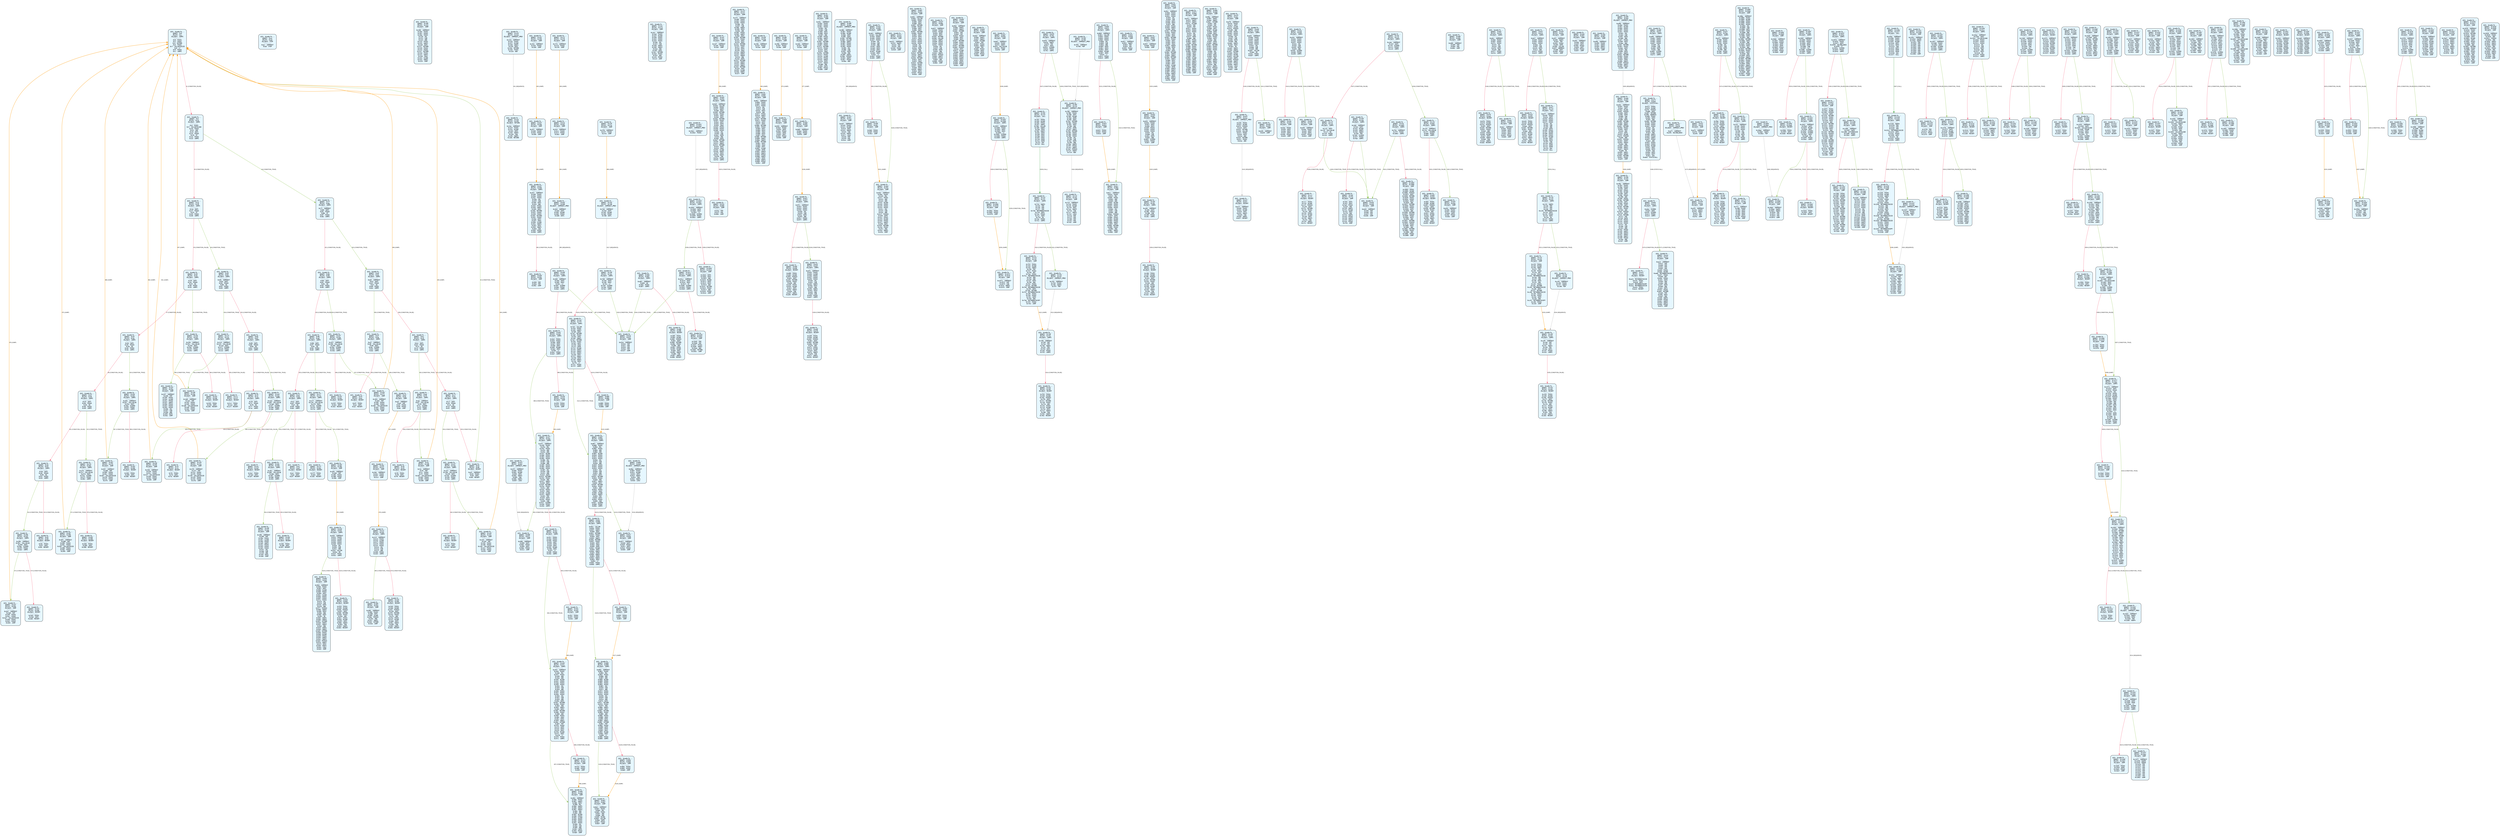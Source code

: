 digraph Static_Complete_CFG {
    rankdir=TB;
    node [shape=box, style="filled, rounded", fontname="Monospace", fontsize=9, margin=0.15];
    edge [fontname="Arial", fontsize=8, penwidth=1.2];
    "block_0" [label="合约: 0xbd6c7b...
起始PC: 0x0
终止PC: 0xc
终止指令: JUMPI
---------
0x0: PUSH1
0x2: PUSH1
0x4: MSTORE
0x5: PUSH1
0x7: CALLDATASIZE
0x8: LT
0x9: PUSH2
0xc: JUMPI", fillcolor="#e6f7ff"];
    "block_d" [label="合约: 0xbd6c7b...
起始PC: 0xd
终止PC: 0x1d
终止指令: JUMPI
---------
0xd: PUSH1
0xf: CALLDATALOAD
0x10: PUSH1
0x12: SHR
0x13: DUP1
0x14: PUSH4
0x19: GT
0x1a: PUSH2
0x1d: JUMPI", fillcolor="#e6f7ff"];
    "block_1e" [label="合约: 0xbd6c7b...
起始PC: 0x1e
终止PC: 0x28
终止指令: JUMPI
---------
0x1e: DUP1
0x1f: PUSH4
0x24: GT
0x25: PUSH2
0x28: JUMPI", fillcolor="#e6f7ff"];
    "block_29" [label="合约: 0xbd6c7b...
起始PC: 0x29
终止PC: 0x33
终止指令: JUMPI
---------
0x29: DUP1
0x2a: PUSH4
0x2f: EQ
0x30: PUSH2
0x33: JUMPI", fillcolor="#e6f7ff"];
    "block_34" [label="合约: 0xbd6c7b...
起始PC: 0x34
终止PC: 0x3e
终止指令: JUMPI
---------
0x34: DUP1
0x35: PUSH4
0x3a: EQ
0x3b: PUSH2
0x3e: JUMPI", fillcolor="#e6f7ff"];
    "block_3f" [label="合约: 0xbd6c7b...
起始PC: 0x3f
终止PC: 0x49
终止指令: JUMPI
---------
0x3f: DUP1
0x40: PUSH4
0x45: EQ
0x46: PUSH2
0x49: JUMPI", fillcolor="#e6f7ff"];
    "block_4a" [label="合约: 0xbd6c7b...
起始PC: 0x4a
终止PC: 0x54
终止指令: JUMPI
---------
0x4a: DUP1
0x4b: PUSH4
0x50: EQ
0x51: PUSH2
0x54: JUMPI", fillcolor="#e6f7ff"];
    "block_55" [label="合约: 0xbd6c7b...
起始PC: 0x55
终止PC: 0x58
终止指令: REVERT
---------
0x55: PUSH1
0x57: DUP1
0x58: REVERT", fillcolor="#e6f7ff"];
    "block_59" [label="合约: 0xbd6c7b...
起始PC: 0x59
终止PC: 0x64
终止指令: JUMPI
---------
0x59: JUMPDEST
0x5a: DUP1
0x5b: PUSH4
0x60: EQ
0x61: PUSH2
0x64: JUMPI", fillcolor="#e6f7ff"];
    "block_65" [label="合约: 0xbd6c7b...
起始PC: 0x65
终止PC: 0x6f
终止指令: JUMPI
---------
0x65: DUP1
0x66: PUSH4
0x6b: EQ
0x6c: PUSH2
0x6f: JUMPI", fillcolor="#e6f7ff"];
    "block_70" [label="合约: 0xbd6c7b...
起始PC: 0x70
终止PC: 0x7a
终止指令: JUMPI
---------
0x70: DUP1
0x71: PUSH4
0x76: EQ
0x77: PUSH2
0x7a: JUMPI", fillcolor="#e6f7ff"];
    "block_7b" [label="合约: 0xbd6c7b...
起始PC: 0x7b
终止PC: 0x7e
终止指令: REVERT
---------
0x7b: PUSH1
0x7d: DUP1
0x7e: REVERT", fillcolor="#e6f7ff"];
    "block_7f" [label="合约: 0xbd6c7b...
起始PC: 0x7f
终止PC: 0x8a
终止指令: JUMPI
---------
0x7f: JUMPDEST
0x80: DUP1
0x81: PUSH4
0x86: GT
0x87: PUSH2
0x8a: JUMPI", fillcolor="#e6f7ff"];
    "block_8b" [label="合约: 0xbd6c7b...
起始PC: 0x8b
终止PC: 0x95
终止指令: JUMPI
---------
0x8b: DUP1
0x8c: PUSH4
0x91: EQ
0x92: PUSH2
0x95: JUMPI", fillcolor="#e6f7ff"];
    "block_96" [label="合约: 0xbd6c7b...
起始PC: 0x96
终止PC: 0xa0
终止指令: JUMPI
---------
0x96: DUP1
0x97: PUSH4
0x9c: EQ
0x9d: PUSH2
0xa0: JUMPI", fillcolor="#e6f7ff"];
    "block_a1" [label="合约: 0xbd6c7b...
起始PC: 0xa1
终止PC: 0xab
终止指令: JUMPI
---------
0xa1: DUP1
0xa2: PUSH4
0xa7: EQ
0xa8: PUSH2
0xab: JUMPI", fillcolor="#e6f7ff"];
    "block_ac" [label="合约: 0xbd6c7b...
起始PC: 0xac
终止PC: 0xaf
终止指令: REVERT
---------
0xac: PUSH1
0xae: DUP1
0xaf: REVERT", fillcolor="#e6f7ff"];
    "block_b0" [label="合约: 0xbd6c7b...
起始PC: 0xb0
终止PC: 0xbb
终止指令: JUMPI
---------
0xb0: JUMPDEST
0xb1: DUP1
0xb2: PUSH4
0xb7: EQ
0xb8: PUSH2
0xbb: JUMPI", fillcolor="#e6f7ff"];
    "block_bc" [label="合约: 0xbd6c7b...
起始PC: 0xbc
终止PC: 0xc6
终止指令: JUMPI
---------
0xbc: DUP1
0xbd: PUSH4
0xc2: EQ
0xc3: PUSH2
0xc6: JUMPI", fillcolor="#e6f7ff"];
    "block_c7" [label="合约: 0xbd6c7b...
起始PC: 0xc7
终止PC: 0xd1
终止指令: JUMPI
---------
0xc7: DUP1
0xc8: PUSH4
0xcd: EQ
0xce: PUSH2
0xd1: JUMPI", fillcolor="#e6f7ff"];
    "block_d2" [label="合约: 0xbd6c7b...
起始PC: 0xd2
终止PC: 0xd6
终止指令: REVERT
---------
0xd2: JUMPDEST
0xd3: PUSH1
0xd5: DUP1
0xd6: REVERT", fillcolor="#e6f7ff"];
    "block_d7" [label="合约: 0xbd6c7b...
起始PC: 0xd7
终止PC: 0xde
终止指令: JUMPI
---------
0xd7: JUMPDEST
0xd8: CALLVALUE
0xd9: DUP1
0xda: ISZERO
0xdb: PUSH2
0xde: JUMPI", fillcolor="#e6f7ff"];
    "block_df" [label="合约: 0xbd6c7b...
起始PC: 0xdf
终止PC: 0xe2
终止指令: REVERT
---------
0xdf: PUSH1
0xe1: DUP1
0xe2: REVERT", fillcolor="#e6f7ff"];
    "block_e3" [label="合约: 0xbd6c7b...
起始PC: 0xe3
终止PC: 0xeb
终止指令: JUMP
---------
0xe3: JUMPDEST
0xe4: POP
0xe5: PUSH2
0xe8: PUSH2
0xeb: JUMP", fillcolor="#e6f7ff"];
    "block_ec" [label="合约: 0xbd6c7b...
起始PC: 0xec
终止PC: 0xed
终止指令: STOP
---------
0xec: JUMPDEST
0xed: STOP", fillcolor="#e6f7ff"];
    "block_ee" [label="合约: 0xbd6c7b...
起始PC: 0xee
终止PC: 0xf5
终止指令: JUMPI
---------
0xee: JUMPDEST
0xef: CALLVALUE
0xf0: DUP1
0xf1: ISZERO
0xf2: PUSH2
0xf5: JUMPI", fillcolor="#e6f7ff"];
    "block_f6" [label="合约: 0xbd6c7b...
起始PC: 0xf6
终止PC: 0xf9
终止指令: REVERT
---------
0xf6: PUSH1
0xf8: DUP1
0xf9: REVERT", fillcolor="#e6f7ff"];
    "block_fa" [label="合约: 0xbd6c7b...
起始PC: 0xfa
终止PC: 0x108
终止指令: JUMP
---------
0xfa: JUMPDEST
0xfb: POP
0xfc: PUSH2
0xff: PUSH2
0x102: CALLDATASIZE
0x103: PUSH1
0x105: PUSH2
0x108: JUMP", fillcolor="#e6f7ff"];
    "block_109" [label="合约: 0xbd6c7b...
起始PC: 0x109
终止PC: 0x123
终止指令: JUMP
---------
0x109: JUMPDEST
0x10a: PUSH1
0x10c: PUSH1
0x10e: PUSH1
0x110: SHL
0x111: SUB
0x112: AND
0x113: PUSH1
0x115: SWAP1
0x116: DUP2
0x117: MSTORE
0x118: PUSH1
0x11a: PUSH1
0x11c: MSTORE
0x11d: PUSH1
0x11f: SWAP1
0x120: SHA3
0x121: SLOAD
0x122: SWAP1
0x123: JUMP", fillcolor="#e6f7ff"];
    "block_124" [label="合约: 0xbd6c7b...
起始PC: 0x124
终止PC: 0x12d
终止指令: JUMPDEST_PREV
---------
0x124: JUMPDEST
0x125: PUSH1
0x127: MLOAD
0x128: SWAP1
0x129: DUP2
0x12a: MSTORE
0x12b: PUSH1
0x12d: ADD", fillcolor="#e6f7ff"];
    "block_12e" [label="合约: 0xbd6c7b...
起始PC: 0x12e
终止PC: 0x136
终止指令: RETURN
---------
0x12e: JUMPDEST
0x12f: PUSH1
0x131: MLOAD
0x132: DUP1
0x133: SWAP2
0x134: SUB
0x135: SWAP1
0x136: RETURN", fillcolor="#e6f7ff"];
    "block_137" [label="合约: 0xbd6c7b...
起始PC: 0x137
终止PC: 0x13e
终止指令: JUMPI
---------
0x137: JUMPDEST
0x138: CALLVALUE
0x139: DUP1
0x13a: ISZERO
0x13b: PUSH2
0x13e: JUMPI", fillcolor="#e6f7ff"];
    "block_13f" [label="合约: 0xbd6c7b...
起始PC: 0x13f
终止PC: 0x142
终止指令: REVERT
---------
0x13f: PUSH1
0x141: DUP1
0x142: REVERT", fillcolor="#e6f7ff"];
    "block_143" [label="合约: 0xbd6c7b...
起始PC: 0x143
终止PC: 0x151
终止指令: JUMP
---------
0x143: JUMPDEST
0x144: POP
0x145: PUSH2
0x148: PUSH2
0x14b: CALLDATASIZE
0x14c: PUSH1
0x14e: PUSH2
0x151: JUMP", fillcolor="#e6f7ff"];
    "block_152" [label="合约: 0xbd6c7b...
起始PC: 0x152
终止PC: 0x156
终止指令: JUMP
---------
0x152: JUMPDEST
0x153: PUSH2
0x156: JUMP", fillcolor="#e6f7ff"];
    "block_157" [label="合约: 0xbd6c7b...
起始PC: 0x157
终止PC: 0x15e
终止指令: JUMPI
---------
0x157: JUMPDEST
0x158: CALLVALUE
0x159: DUP1
0x15a: ISZERO
0x15b: PUSH2
0x15e: JUMPI", fillcolor="#e6f7ff"];
    "block_15f" [label="合约: 0xbd6c7b...
起始PC: 0x15f
终止PC: 0x162
终止指令: REVERT
---------
0x15f: PUSH1
0x161: DUP1
0x162: REVERT", fillcolor="#e6f7ff"];
    "block_163" [label="合约: 0xbd6c7b...
起始PC: 0x163
终止PC: 0x171
终止指令: JUMP
---------
0x163: JUMPDEST
0x164: POP
0x165: PUSH2
0x168: PUSH2
0x16b: CALLDATASIZE
0x16c: PUSH1
0x16e: PUSH2
0x171: JUMP", fillcolor="#e6f7ff"];
    "block_172" [label="合约: 0xbd6c7b...
起始PC: 0x172
终止PC: 0x176
终止指令: JUMP
---------
0x172: JUMPDEST
0x173: PUSH2
0x176: JUMP", fillcolor="#e6f7ff"];
    "block_177" [label="合约: 0xbd6c7b...
起始PC: 0x177
终止PC: 0x17e
终止指令: JUMPI
---------
0x177: JUMPDEST
0x178: CALLVALUE
0x179: DUP1
0x17a: ISZERO
0x17b: PUSH2
0x17e: JUMPI", fillcolor="#e6f7ff"];
    "block_17f" [label="合约: 0xbd6c7b...
起始PC: 0x17f
终止PC: 0x182
终止指令: REVERT
---------
0x17f: PUSH1
0x181: DUP1
0x182: REVERT", fillcolor="#e6f7ff"];
    "block_183" [label="合约: 0xbd6c7b...
起始PC: 0x183
终止PC: 0x18b
终止指令: JUMP
---------
0x183: JUMPDEST
0x184: POP
0x185: PUSH2
0x188: PUSH2
0x18b: JUMP", fillcolor="#e6f7ff"];
    "block_18c" [label="合约: 0xbd6c7b...
起始PC: 0x18c
终止PC: 0x193
终止指令: JUMPI
---------
0x18c: JUMPDEST
0x18d: CALLVALUE
0x18e: DUP1
0x18f: ISZERO
0x190: PUSH2
0x193: JUMPI", fillcolor="#e6f7ff"];
    "block_194" [label="合约: 0xbd6c7b...
起始PC: 0x194
终止PC: 0x197
终止指令: REVERT
---------
0x194: PUSH1
0x196: DUP1
0x197: REVERT", fillcolor="#e6f7ff"];
    "block_198" [label="合约: 0xbd6c7b...
起始PC: 0x198
终止PC: 0x1ab
终止指令: JUMP
---------
0x198: JUMPDEST
0x199: POP
0x19a: PUSH1
0x19c: SLOAD
0x19d: PUSH2
0x1a0: SWAP1
0x1a1: PUSH1
0x1a3: PUSH1
0x1a5: PUSH1
0x1a7: SHL
0x1a8: SUB
0x1a9: AND
0x1aa: DUP2
0x1ab: JUMP", fillcolor="#e6f7ff"];
    "block_1ac" [label="合约: 0xbd6c7b...
起始PC: 0x1ac
终止PC: 0x1c3
终止指令: JUMP
---------
0x1ac: JUMPDEST
0x1ad: PUSH1
0x1af: MLOAD
0x1b0: PUSH1
0x1b2: PUSH1
0x1b4: PUSH1
0x1b6: SHL
0x1b7: SUB
0x1b8: SWAP1
0x1b9: SWAP2
0x1ba: AND
0x1bb: DUP2
0x1bc: MSTORE
0x1bd: PUSH1
0x1bf: ADD
0x1c0: PUSH2
0x1c3: JUMP", fillcolor="#e6f7ff"];
    "block_1c4" [label="合约: 0xbd6c7b...
起始PC: 0x1c4
终止PC: 0x1cb
终止指令: JUMPI
---------
0x1c4: JUMPDEST
0x1c5: CALLVALUE
0x1c6: DUP1
0x1c7: ISZERO
0x1c8: PUSH2
0x1cb: JUMPI", fillcolor="#e6f7ff"];
    "block_1cc" [label="合约: 0xbd6c7b...
起始PC: 0x1cc
终止PC: 0x1cf
终止指令: REVERT
---------
0x1cc: PUSH1
0x1ce: DUP1
0x1cf: REVERT", fillcolor="#e6f7ff"];
    "block_1d0" [label="合约: 0xbd6c7b...
起始PC: 0x1d0
终止PC: 0x1de
终止指令: JUMP
---------
0x1d0: JUMPDEST
0x1d1: POP
0x1d2: PUSH2
0x1d5: PUSH2
0x1d8: CALLDATASIZE
0x1d9: PUSH1
0x1db: PUSH2
0x1de: JUMP", fillcolor="#e6f7ff"];
    "block_1df" [label="合约: 0xbd6c7b...
起始PC: 0x1df
终止PC: 0x1e3
终止指令: JUMP
---------
0x1df: JUMPDEST
0x1e0: PUSH2
0x1e3: JUMP", fillcolor="#e6f7ff"];
    "block_1e4" [label="合约: 0xbd6c7b...
起始PC: 0x1e4
终止PC: 0x1eb
终止指令: JUMPI
---------
0x1e4: JUMPDEST
0x1e5: CALLVALUE
0x1e6: DUP1
0x1e7: ISZERO
0x1e8: PUSH2
0x1eb: JUMPI", fillcolor="#e6f7ff"];
    "block_1ec" [label="合约: 0xbd6c7b...
起始PC: 0x1ec
终止PC: 0x1ef
终止指令: REVERT
---------
0x1ec: PUSH1
0x1ee: DUP1
0x1ef: REVERT", fillcolor="#e6f7ff"];
    "block_1f0" [label="合约: 0xbd6c7b...
起始PC: 0x1f0
终止PC: 0x1fe
终止指令: JUMP
---------
0x1f0: JUMPDEST
0x1f1: POP
0x1f2: PUSH2
0x1f5: PUSH2
0x1f8: CALLDATASIZE
0x1f9: PUSH1
0x1fb: PUSH2
0x1fe: JUMP", fillcolor="#e6f7ff"];
    "block_1ff" [label="合约: 0xbd6c7b...
起始PC: 0x1ff
终止PC: 0x227
终止指令: JUMP
---------
0x1ff: JUMPDEST
0x200: PUSH1
0x202: PUSH1
0x204: PUSH1
0x206: SHL
0x207: SUB
0x208: SWAP2
0x209: DUP3
0x20a: AND
0x20b: PUSH1
0x20d: SWAP1
0x20e: DUP2
0x20f: MSTORE
0x210: PUSH1
0x212: DUP2
0x213: DUP2
0x214: MSTORE
0x215: PUSH1
0x217: DUP1
0x218: DUP4
0x219: SHA3
0x21a: SWAP4
0x21b: SWAP1
0x21c: SWAP5
0x21d: AND
0x21e: DUP3
0x21f: MSTORE
0x220: SWAP2
0x221: SWAP1
0x222: SWAP2
0x223: MSTORE
0x224: SHA3
0x225: SLOAD
0x226: SWAP1
0x227: JUMP", fillcolor="#e6f7ff"];
    "block_228" [label="合约: 0xbd6c7b...
起始PC: 0x228
终止PC: 0x235
终止指令: JUMP
---------
0x228: JUMPDEST
0x229: PUSH2
0x22c: PUSH2
0x22f: CALLDATASIZE
0x230: PUSH1
0x232: PUSH2
0x235: JUMP", fillcolor="#e6f7ff"];
    "block_236" [label="合约: 0xbd6c7b...
起始PC: 0x236
终止PC: 0x23a
终止指令: JUMP
---------
0x236: JUMPDEST
0x237: PUSH2
0x23a: JUMP", fillcolor="#e6f7ff"];
    "block_23b" [label="合约: 0xbd6c7b...
起始PC: 0x23b
终止PC: 0x242
终止指令: JUMPI
---------
0x23b: JUMPDEST
0x23c: CALLVALUE
0x23d: DUP1
0x23e: ISZERO
0x23f: PUSH2
0x242: JUMPI", fillcolor="#e6f7ff"];
    "block_243" [label="合约: 0xbd6c7b...
起始PC: 0x243
终止PC: 0x246
终止指令: REVERT
---------
0x243: PUSH1
0x245: DUP1
0x246: REVERT", fillcolor="#e6f7ff"];
    "block_247" [label="合约: 0xbd6c7b...
起始PC: 0x247
终止PC: 0x25a
终止指令: JUMP
---------
0x247: JUMPDEST
0x248: POP
0x249: PUSH1
0x24b: SLOAD
0x24c: PUSH2
0x24f: SWAP1
0x250: PUSH1
0x252: PUSH1
0x254: PUSH1
0x256: SHL
0x257: SUB
0x258: AND
0x259: DUP2
0x25a: JUMP", fillcolor="#e6f7ff"];
    "block_25b" [label="合约: 0xbd6c7b...
起始PC: 0x25b
终止PC: 0x262
终止指令: JUMPI
---------
0x25b: JUMPDEST
0x25c: CALLVALUE
0x25d: DUP1
0x25e: ISZERO
0x25f: PUSH2
0x262: JUMPI", fillcolor="#e6f7ff"];
    "block_263" [label="合约: 0xbd6c7b...
起始PC: 0x263
终止PC: 0x266
终止指令: REVERT
---------
0x263: PUSH1
0x265: DUP1
0x266: REVERT", fillcolor="#e6f7ff"];
    "block_267" [label="合约: 0xbd6c7b...
起始PC: 0x267
终止PC: 0x275
终止指令: JUMP
---------
0x267: JUMPDEST
0x268: POP
0x269: PUSH2
0x26c: PUSH2
0x26f: CALLDATASIZE
0x270: PUSH1
0x272: PUSH2
0x275: JUMP", fillcolor="#e6f7ff"];
    "block_276" [label="合约: 0xbd6c7b...
起始PC: 0x276
终止PC: 0x27a
终止指令: JUMP
---------
0x276: JUMPDEST
0x277: PUSH2
0x27a: JUMP", fillcolor="#e6f7ff"];
    "block_27b" [label="合约: 0xbd6c7b...
起始PC: 0x27b
终止PC: 0x282
终止指令: JUMPI
---------
0x27b: JUMPDEST
0x27c: CALLVALUE
0x27d: DUP1
0x27e: ISZERO
0x27f: PUSH2
0x282: JUMPI", fillcolor="#e6f7ff"];
    "block_283" [label="合约: 0xbd6c7b...
起始PC: 0x283
终止PC: 0x286
终止指令: REVERT
---------
0x283: PUSH1
0x285: DUP1
0x286: REVERT", fillcolor="#e6f7ff"];
    "block_287" [label="合约: 0xbd6c7b...
起始PC: 0x287
终止PC: 0x295
终止指令: JUMP
---------
0x287: JUMPDEST
0x288: POP
0x289: PUSH2
0x28c: PUSH2
0x28f: CALLDATASIZE
0x290: PUSH1
0x292: PUSH2
0x295: JUMP", fillcolor="#e6f7ff"];
    "block_296" [label="合约: 0xbd6c7b...
起始PC: 0x296
终止PC: 0x29a
终止指令: JUMP
---------
0x296: JUMPDEST
0x297: PUSH2
0x29a: JUMP", fillcolor="#e6f7ff"];
    "block_29b" [label="合约: 0xbd6c7b...
起始PC: 0x29b
终止PC: 0x2a2
终止指令: JUMPI
---------
0x29b: JUMPDEST
0x29c: CALLVALUE
0x29d: DUP1
0x29e: ISZERO
0x29f: PUSH2
0x2a2: JUMPI", fillcolor="#e6f7ff"];
    "block_2a3" [label="合约: 0xbd6c7b...
起始PC: 0x2a3
终止PC: 0x2a6
终止指令: REVERT
---------
0x2a3: PUSH1
0x2a5: DUP1
0x2a6: REVERT", fillcolor="#e6f7ff"];
    "block_2a7" [label="合约: 0xbd6c7b...
起始PC: 0x2a7
终止PC: 0x2b5
终止指令: JUMP
---------
0x2a7: JUMPDEST
0x2a8: POP
0x2a9: PUSH2
0x2ac: PUSH2
0x2af: CALLDATASIZE
0x2b0: PUSH1
0x2b2: PUSH2
0x2b5: JUMP", fillcolor="#e6f7ff"];
    "block_2b6" [label="合约: 0xbd6c7b...
起始PC: 0x2b6
终止PC: 0x2ba
终止指令: JUMP
---------
0x2b6: JUMPDEST
0x2b7: PUSH2
0x2ba: JUMP", fillcolor="#e6f7ff"];
    "block_2bb" [label="合约: 0xbd6c7b...
起始PC: 0x2bb
终止PC: 0x2c2
终止指令: JUMP
---------
0x2bb: JUMPDEST
0x2bc: PUSH2
0x2bf: PUSH2
0x2c2: JUMP", fillcolor="#e6f7ff"];
    "block_2c3" [label="合约: 0xbd6c7b...
起始PC: 0x2c3
终止PC: 0x2d3
终止指令: JUMPI
---------
0x2c3: JUMPDEST
0x2c4: PUSH1
0x2c6: SLOAD
0x2c7: PUSH1
0x2c9: PUSH1
0x2cb: PUSH1
0x2cd: SHL
0x2ce: SUB
0x2cf: AND
0x2d0: PUSH2
0x2d3: JUMPI", fillcolor="#e6f7ff"];
    "block_2d4" [label="合约: 0xbd6c7b...
起始PC: 0x2d4
终止PC: 0x304
终止指令: REVERT
---------
0x2d4: PUSH1
0x2d6: MLOAD
0x2d7: PUSH32
0x2f8: DUP2
0x2f9: MSTORE
0x2fa: PUSH1
0x2fc: ADD
0x2fd: PUSH1
0x2ff: MLOAD
0x300: DUP1
0x301: SWAP2
0x302: SUB
0x303: SWAP1
0x304: REVERT", fillcolor="#e6f7ff"];
    "block_305" [label="合约: 0xbd6c7b...
起始PC: 0x305
终止PC: 0x32e
终止指令: JUMP
---------
0x305: JUMPDEST
0x306: PUSH1
0x308: DUP1
0x309: SLOAD
0x30a: PUSH32
0x32b: AND
0x32c: SWAP1
0x32d: SSTORE
0x32e: JUMP", fillcolor="#e6f7ff"];
    "block_32f" [label="合约: 0xbd6c7b...
起始PC: 0x32f
终止PC: 0x336
终止指令: JUMP
---------
0x32f: JUMPDEST
0x330: PUSH2
0x333: PUSH2
0x336: JUMP", fillcolor="#e6f7ff"];
    "block_337" [label="合约: 0xbd6c7b...
起始PC: 0x337
终止PC: 0x358
终止指令: JUMPI
---------
0x337: JUMPDEST
0x338: PUSH1
0x33a: PUSH1
0x33c: PUSH1
0x33e: SHL
0x33f: SUB
0x340: DUP2
0x341: AND
0x342: PUSH1
0x344: SWAP1
0x345: DUP2
0x346: MSTORE
0x347: PUSH1
0x349: PUSH1
0x34b: MSTORE
0x34c: PUSH1
0x34e: DUP2
0x34f: SHA3
0x350: SLOAD
0x351: SWAP1
0x352: DUP2
0x353: SWAP1
0x354: SUB
0x355: PUSH2
0x358: JUMPI", fillcolor="#e6f7ff"];
    "block_359" [label="合约: 0xbd6c7b...
起始PC: 0x359
终止PC: 0x35b
终止指令: JUMP
---------
0x359: POP
0x35a: POP
0x35b: JUMP", fillcolor="#e6f7ff"];
    "block_35c" [label="合约: 0xbd6c7b...
起始PC: 0x35c
终止PC: 0x385
终止指令: JUMP
---------
0x35c: JUMPDEST
0x35d: PUSH1
0x35f: PUSH1
0x361: PUSH1
0x363: SHL
0x364: SUB
0x365: DUP1
0x366: DUP4
0x367: AND
0x368: PUSH1
0x36a: SWAP1
0x36b: DUP2
0x36c: MSTORE
0x36d: PUSH1
0x36f: PUSH1
0x371: MSTORE
0x372: PUSH1
0x374: DUP2
0x375: SHA3
0x376: SSTORE
0x377: PUSH1
0x379: SLOAD
0x37a: PUSH2
0x37d: SWAP2
0x37e: DUP5
0x37f: SWAP2
0x380: AND
0x381: DUP4
0x382: PUSH2
0x385: JUMP", fillcolor="#e6f7ff"];
    "block_386" [label="合约: 0xbd6c7b...
起始PC: 0x386
终止PC: 0x3be
终止指令: JUMPDEST_PREV
---------
0x386: JUMPDEST
0x387: PUSH1
0x389: MLOAD
0x38a: DUP2
0x38b: DUP2
0x38c: MSTORE
0x38d: CALLER
0x38e: SWAP1
0x38f: PUSH1
0x391: PUSH1
0x393: PUSH1
0x395: SHL
0x396: SUB
0x397: DUP5
0x398: AND
0x399: SWAP1
0x39a: PUSH32
0x3bb: SWAP1
0x3bc: PUSH1
0x3be: ADD", fillcolor="#e6f7ff"];
    "block_3bf" [label="合约: 0xbd6c7b...
起始PC: 0x3bf
终止PC: 0x3ca
终止指令: JUMP
---------
0x3bf: JUMPDEST
0x3c0: PUSH1
0x3c2: MLOAD
0x3c3: DUP1
0x3c4: SWAP2
0x3c5: SUB
0x3c6: SWAP1
0x3c7: LOG3
0x3c8: POP
0x3c9: POP
0x3ca: JUMP", fillcolor="#e6f7ff"];
    "block_3cb" [label="合约: 0xbd6c7b...
起始PC: 0x3cb
终止PC: 0x3d2
终止指令: JUMP
---------
0x3cb: JUMPDEST
0x3cc: PUSH2
0x3cf: PUSH2
0x3d2: JUMP", fillcolor="#e6f7ff"];
    "block_3d3" [label="合约: 0xbd6c7b...
起始PC: 0x3d3
终止PC: 0x3d8
终止指令: JUMPDEST_PREV
---------
0x3d3: JUMPDEST
0x3d4: DUP1
0x3d5: MLOAD
0x3d6: PUSH1
0x3d8: DUP1", fillcolor="#e6f7ff"];
    "block_3d9" [label="合约: 0xbd6c7b...
起始PC: 0x3d9
终止PC: 0x3e1
终止指令: JUMPI
---------
0x3d9: JUMPDEST
0x3da: DUP3
0x3db: DUP2
0x3dc: LT
0x3dd: ISZERO
0x3de: PUSH2
0x3e1: JUMPI", fillcolor="#e6f7ff"];
    "block_3e2" [label="合约: 0xbd6c7b...
起始PC: 0x3e2
终止PC: 0x3ef
终止指令: JUMPI
---------
0x3e2: PUSH1
0x3e4: PUSH1
0x3e6: DUP6
0x3e7: DUP4
0x3e8: DUP2
0x3e9: MLOAD
0x3ea: DUP2
0x3eb: LT
0x3ec: PUSH2
0x3ef: JUMPI", fillcolor="#e6f7ff"];
    "block_3f0" [label="合约: 0xbd6c7b...
起始PC: 0x3f0
终止PC: 0x3f6
终止指令: JUMP
---------
0x3f0: PUSH2
0x3f3: PUSH2
0x3f6: JUMP", fillcolor="#e6f7ff"];
    "block_3f7" [label="合约: 0xbd6c7b...
起始PC: 0x3f7
终止PC: 0x42b
终止指令: JUMPI
---------
0x3f7: JUMPDEST
0x3f8: PUSH1
0x3fa: MUL
0x3fb: PUSH1
0x3fd: ADD
0x3fe: ADD
0x3ff: MLOAD
0x400: PUSH1
0x402: PUSH1
0x404: PUSH1
0x406: SHL
0x407: SUB
0x408: AND
0x409: PUSH1
0x40b: PUSH1
0x40d: PUSH1
0x40f: SHL
0x410: SUB
0x411: AND
0x412: DUP2
0x413: MSTORE
0x414: PUSH1
0x416: ADD
0x417: SWAP1
0x418: DUP2
0x419: MSTORE
0x41a: PUSH1
0x41c: ADD
0x41d: PUSH1
0x41f: SHA3
0x420: SLOAD
0x421: SWAP2
0x422: POP
0x423: DUP2
0x424: PUSH1
0x426: SUB
0x427: ISZERO
0x428: PUSH2
0x42b: JUMPI", fillcolor="#e6f7ff"];
    "block_42c" [label="合约: 0xbd6c7b...
起始PC: 0x42c
终止PC: 0x43b
终止指令: JUMPI
---------
0x42c: PUSH1
0x42e: PUSH1
0x430: PUSH1
0x432: DUP7
0x433: DUP5
0x434: DUP2
0x435: MLOAD
0x436: DUP2
0x437: LT
0x438: PUSH2
0x43b: JUMPI", fillcolor="#e6f7ff"];
    "block_43c" [label="合约: 0xbd6c7b...
起始PC: 0x43c
终止PC: 0x442
终止指令: JUMP
---------
0x43c: PUSH2
0x43f: PUSH2
0x442: JUMP", fillcolor="#e6f7ff"];
    "block_443" [label="合约: 0xbd6c7b...
起始PC: 0x443
终止PC: 0x47c
终止指令: JUMPI
---------
0x443: JUMPDEST
0x444: PUSH1
0x446: MUL
0x447: PUSH1
0x449: ADD
0x44a: ADD
0x44b: MLOAD
0x44c: PUSH1
0x44e: PUSH1
0x450: PUSH1
0x452: SHL
0x453: SUB
0x454: AND
0x455: PUSH1
0x457: PUSH1
0x459: PUSH1
0x45b: SHL
0x45c: SUB
0x45d: AND
0x45e: DUP2
0x45f: MSTORE
0x460: PUSH1
0x462: ADD
0x463: SWAP1
0x464: DUP2
0x465: MSTORE
0x466: PUSH1
0x468: ADD
0x469: PUSH1
0x46b: SHA3
0x46c: DUP2
0x46d: SWAP1
0x46e: SSTORE
0x46f: POP
0x470: PUSH2
0x473: DUP5
0x474: DUP3
0x475: DUP2
0x476: MLOAD
0x477: DUP2
0x478: LT
0x479: PUSH2
0x47c: JUMPI", fillcolor="#e6f7ff"];
    "block_47d" [label="合约: 0xbd6c7b...
起始PC: 0x47d
终止PC: 0x483
终止指令: JUMP
---------
0x47d: PUSH2
0x480: PUSH2
0x483: JUMP", fillcolor="#e6f7ff"];
    "block_484" [label="合约: 0xbd6c7b...
起始PC: 0x484
终止PC: 0x4a0
终止指令: JUMP
---------
0x484: JUMPDEST
0x485: PUSH1
0x487: SWAP1
0x488: DUP2
0x489: MUL
0x48a: SWAP2
0x48b: SWAP1
0x48c: SWAP2
0x48d: ADD
0x48e: ADD
0x48f: MLOAD
0x490: PUSH1
0x492: SLOAD
0x493: PUSH1
0x495: PUSH1
0x497: PUSH1
0x499: SHL
0x49a: SUB
0x49b: AND
0x49c: DUP5
0x49d: PUSH2
0x4a0: JUMP", fillcolor="#e6f7ff"];
    "block_4a1" [label="合约: 0xbd6c7b...
起始PC: 0x4a1
终止PC: 0x4b5
终止指令: JUMPI
---------
0x4a1: JUMPDEST
0x4a2: CALLER
0x4a3: PUSH1
0x4a5: PUSH1
0x4a7: PUSH1
0x4a9: SHL
0x4aa: SUB
0x4ab: AND
0x4ac: DUP5
0x4ad: DUP3
0x4ae: DUP2
0x4af: MLOAD
0x4b0: DUP2
0x4b1: LT
0x4b2: PUSH2
0x4b5: JUMPI", fillcolor="#e6f7ff"];
    "block_4b6" [label="合约: 0xbd6c7b...
起始PC: 0x4b6
终止PC: 0x4bc
终止指令: JUMP
---------
0x4b6: PUSH2
0x4b9: PUSH2
0x4bc: JUMP", fillcolor="#e6f7ff"];
    "block_4bd" [label="合约: 0xbd6c7b...
起始PC: 0x4bd
终止PC: 0x4fe
终止指令: JUMP
---------
0x4bd: JUMPDEST
0x4be: PUSH1
0x4c0: MUL
0x4c1: PUSH1
0x4c3: ADD
0x4c4: ADD
0x4c5: MLOAD
0x4c6: PUSH1
0x4c8: PUSH1
0x4ca: PUSH1
0x4cc: SHL
0x4cd: SUB
0x4ce: AND
0x4cf: PUSH32
0x4f0: DUP5
0x4f1: PUSH1
0x4f3: MLOAD
0x4f4: PUSH2
0x4f7: SWAP2
0x4f8: DUP2
0x4f9: MSTORE
0x4fa: PUSH1
0x4fc: ADD
0x4fd: SWAP1
0x4fe: JUMP", fillcolor="#e6f7ff"];
    "block_4ff" [label="合约: 0xbd6c7b...
起始PC: 0x4ff
终止PC: 0x507
终止指令: JUMPDEST_PREV
---------
0x4ff: JUMPDEST
0x500: PUSH1
0x502: MLOAD
0x503: DUP1
0x504: SWAP2
0x505: SUB
0x506: SWAP1
0x507: LOG3", fillcolor="#e6f7ff"];
    "block_508" [label="合约: 0xbd6c7b...
起始PC: 0x508
终止PC: 0x511
终止指令: JUMP
---------
0x508: JUMPDEST
0x509: DUP1
0x50a: PUSH2
0x50d: DUP2
0x50e: PUSH2
0x511: JUMP", fillcolor="#e6f7ff"];
    "block_512" [label="合约: 0xbd6c7b...
起始PC: 0x512
终止PC: 0x519
终止指令: JUMP
---------
0x512: JUMPDEST
0x513: SWAP2
0x514: POP
0x515: POP
0x516: PUSH2
0x519: JUMP", fillcolor="#e6f7ff"];
    "block_51a" [label="合约: 0xbd6c7b...
起始PC: 0x51a
终止PC: 0x51f
终止指令: JUMP
---------
0x51a: JUMPDEST
0x51b: POP
0x51c: POP
0x51d: POP
0x51e: POP
0x51f: JUMP", fillcolor="#e6f7ff"];
    "block_520" [label="合约: 0xbd6c7b...
起始PC: 0x520
终止PC: 0x532
终止指令: JUMPI
---------
0x520: JUMPDEST
0x521: PUSH1
0x523: SLOAD
0x524: PUSH1
0x526: PUSH1
0x528: PUSH1
0x52a: SHL
0x52b: SUB
0x52c: AND
0x52d: CALLER
0x52e: EQ
0x52f: PUSH2
0x532: JUMPI", fillcolor="#e6f7ff"];
    "block_533" [label="合约: 0xbd6c7b...
起始PC: 0x533
终止PC: 0x563
终止指令: REVERT
---------
0x533: PUSH1
0x535: MLOAD
0x536: PUSH32
0x557: DUP2
0x558: MSTORE
0x559: PUSH1
0x55b: ADD
0x55c: PUSH1
0x55e: MLOAD
0x55f: DUP1
0x560: SWAP2
0x561: SUB
0x562: SWAP1
0x563: REVERT", fillcolor="#e6f7ff"];
    "block_564" [label="合约: 0xbd6c7b...
起始PC: 0x564
终止PC: 0x5d2
终止指令: JUMP
---------
0x564: JUMPDEST
0x565: PUSH1
0x567: DUP1
0x568: SLOAD
0x569: PUSH1
0x56b: DUP1
0x56c: SLOAD
0x56d: PUSH1
0x56f: PUSH1
0x571: PUSH1
0x573: SHL
0x574: SUB
0x575: DUP4
0x576: AND
0x577: PUSH32
0x598: SWAP2
0x599: DUP3
0x59a: AND
0x59b: DUP2
0x59c: OR
0x59d: SWAP1
0x59e: SWAP3
0x59f: SSTORE
0x5a0: SWAP1
0x5a1: SWAP2
0x5a2: AND
0x5a3: SWAP1
0x5a4: SWAP2
0x5a5: SSTORE
0x5a6: PUSH1
0x5a8: MLOAD
0x5a9: PUSH1
0x5ab: SWAP2
0x5ac: SWAP1
0x5ad: PUSH32
0x5ce: SWAP1
0x5cf: DUP4
0x5d0: SWAP1
0x5d1: LOG3
0x5d2: JUMP", fillcolor="#e6f7ff"];
    "block_5d3" [label="合约: 0xbd6c7b...
起始PC: 0x5d3
终止PC: 0x5fd
终止指令: JUMPI
---------
0x5d3: JUMPDEST
0x5d4: CALLER
0x5d5: PUSH1
0x5d7: SWAP1
0x5d8: DUP2
0x5d9: MSTORE
0x5da: PUSH1
0x5dc: DUP2
0x5dd: DUP2
0x5de: MSTORE
0x5df: PUSH1
0x5e1: DUP1
0x5e2: DUP4
0x5e3: SHA3
0x5e4: PUSH1
0x5e6: PUSH1
0x5e8: PUSH1
0x5ea: SHL
0x5eb: SUB
0x5ec: DUP6
0x5ed: AND
0x5ee: DUP5
0x5ef: MSTORE
0x5f0: SWAP1
0x5f1: SWAP2
0x5f2: MSTORE
0x5f3: DUP2
0x5f4: SHA3
0x5f5: SLOAD
0x5f6: SWAP1
0x5f7: DUP2
0x5f8: SWAP1
0x5f9: SUB
0x5fa: PUSH2
0x5fd: JUMPI", fillcolor="#e6f7ff"];
    "block_5fe" [label="合约: 0xbd6c7b...
起始PC: 0x5fe
终止PC: 0x600
终止指令: JUMP
---------
0x5fe: POP
0x5ff: POP
0x600: JUMP", fillcolor="#e6f7ff"];
    "block_601" [label="合约: 0xbd6c7b...
起始PC: 0x601
终止PC: 0x62e
终止指令: JUMP
---------
0x601: JUMPDEST
0x602: CALLER
0x603: PUSH1
0x605: DUP2
0x606: DUP2
0x607: MSTORE
0x608: PUSH1
0x60a: DUP2
0x60b: DUP2
0x60c: MSTORE
0x60d: PUSH1
0x60f: DUP1
0x610: DUP4
0x611: SHA3
0x612: PUSH1
0x614: PUSH1
0x616: PUSH1
0x618: SHL
0x619: SUB
0x61a: DUP8
0x61b: AND
0x61c: DUP5
0x61d: MSTORE
0x61e: SWAP1
0x61f: SWAP2
0x620: MSTORE
0x621: DUP2
0x622: SHA3
0x623: SSTORE
0x624: PUSH2
0x627: SWAP1
0x628: DUP4
0x629: SWAP1
0x62a: DUP4
0x62b: PUSH2
0x62e: JUMP", fillcolor="#e6f7ff"];
    "block_62f" [label="合约: 0xbd6c7b...
起始PC: 0x62f
终止PC: 0x66b
终止指令: JUMP
---------
0x62f: JUMPDEST
0x630: PUSH1
0x632: MLOAD
0x633: DUP2
0x634: DUP2
0x635: MSTORE
0x636: CALLER
0x637: SWAP1
0x638: PUSH1
0x63a: PUSH1
0x63c: PUSH1
0x63e: SHL
0x63f: SUB
0x640: DUP5
0x641: AND
0x642: SWAP1
0x643: PUSH32
0x664: SWAP1
0x665: PUSH1
0x667: ADD
0x668: PUSH2
0x66b: JUMP", fillcolor="#e6f7ff"];
    "block_66c" [label="合约: 0xbd6c7b...
起始PC: 0x66c
终止PC: 0x69c
终止指令: JUMP
---------
0x66c: JUMPDEST
0x66d: PUSH1
0x66f: PUSH1
0x671: PUSH1
0x673: SHL
0x674: SUB
0x675: DUP2
0x676: AND
0x677: PUSH1
0x679: SWAP1
0x67a: DUP2
0x67b: MSTORE
0x67c: PUSH1
0x67e: DUP2
0x67f: DUP2
0x680: MSTORE
0x681: PUSH1
0x683: DUP1
0x684: DUP4
0x685: SHA3
0x686: DUP4
0x687: DUP1
0x688: MSTORE
0x689: SWAP1
0x68a: SWAP2
0x68b: MSTORE
0x68c: DUP2
0x68d: SHA3
0x68e: DUP1
0x68f: SLOAD
0x690: DUP6
0x691: SWAP3
0x692: SWAP1
0x693: PUSH2
0x696: SWAP1
0x697: DUP5
0x698: SWAP1
0x699: PUSH2
0x69c: JUMP", fillcolor="#e6f7ff"];
    "block_69d" [label="合约: 0xbd6c7b...
起始PC: 0x69d
终止PC: 0x6dc
终止指令: JUMP
---------
0x69d: JUMPDEST
0x69e: SWAP1
0x69f: SWAP2
0x6a0: SSTORE
0x6a1: POP
0x6a2: POP
0x6a3: PUSH1
0x6a5: DUP1
0x6a6: DUP1
0x6a7: MSTORE
0x6a8: PUSH1
0x6aa: PUSH1
0x6ac: MSTORE
0x6ad: PUSH32
0x6ce: DUP1
0x6cf: SLOAD
0x6d0: DUP5
0x6d1: SWAP3
0x6d2: SWAP1
0x6d3: PUSH2
0x6d6: SWAP1
0x6d7: DUP5
0x6d8: SWAP1
0x6d9: PUSH2
0x6dc: JUMP", fillcolor="#e6f7ff"];
    "block_6dd" [label="合约: 0xbd6c7b...
起始PC: 0x6dd
终止PC: 0x6ee
终止指令: JUMP
---------
0x6dd: JUMPDEST
0x6de: SWAP1
0x6df: SWAP2
0x6e0: SSTORE
0x6e1: POP
0x6e2: PUSH1
0x6e4: SWAP1
0x6e5: POP
0x6e6: PUSH2
0x6e9: DUP4
0x6ea: DUP6
0x6eb: PUSH2
0x6ee: JUMP", fillcolor="#e6f7ff"];
    "block_6ef" [label="合约: 0xbd6c7b...
起始PC: 0x6ef
终止PC: 0x6f8
终止指令: JUMP
---------
0x6ef: JUMPDEST
0x6f0: PUSH2
0x6f3: SWAP1
0x6f4: CALLVALUE
0x6f5: PUSH2
0x6f8: JUMP", fillcolor="#e6f7ff"];
    "block_6f9" [label="合约: 0xbd6c7b...
起始PC: 0x6f9
终止PC: 0x701
终止指令: JUMPI
---------
0x6f9: JUMPDEST
0x6fa: SWAP1
0x6fb: POP
0x6fc: DUP1
0x6fd: ISZERO
0x6fe: PUSH2
0x701: JUMPI", fillcolor="#e6f7ff"];
    "block_702" [label="合约: 0xbd6c7b...
起始PC: 0x702
终止PC: 0x713
终止指令: CALL
---------
0x702: PUSH1
0x704: MLOAD
0x705: PUSH1
0x707: SWAP1
0x708: CALLER
0x709: SWAP1
0x70a: DUP4
0x70b: SWAP1
0x70c: DUP4
0x70d: DUP2
0x70e: DUP2
0x70f: DUP2
0x710: DUP6
0x711: DUP8
0x712: GAS
0x713: CALL", fillcolor="#e6f7ff"];
    "block_714" [label="合约: 0xbd6c7b...
起始PC: 0x714
终止PC: 0x721
终止指令: JUMPI
---------
0x714: SWAP3
0x715: POP
0x716: POP
0x717: POP
0x718: RETURNDATASIZE
0x719: DUP1
0x71a: PUSH1
0x71c: DUP2
0x71d: EQ
0x71e: PUSH2
0x721: JUMPI", fillcolor="#e6f7ff"];
    "block_722" [label="合约: 0xbd6c7b...
起始PC: 0x722
终止PC: 0x742
终止指令: JUMP
---------
0x722: PUSH1
0x724: MLOAD
0x725: SWAP2
0x726: POP
0x727: PUSH1
0x729: NOT
0x72a: PUSH1
0x72c: RETURNDATASIZE
0x72d: ADD
0x72e: AND
0x72f: DUP3
0x730: ADD
0x731: PUSH1
0x733: MSTORE
0x734: RETURNDATASIZE
0x735: DUP3
0x736: MSTORE
0x737: RETURNDATASIZE
0x738: PUSH1
0x73a: PUSH1
0x73c: DUP5
0x73d: ADD
0x73e: RETURNDATACOPY
0x73f: PUSH2
0x742: JUMP", fillcolor="#e6f7ff"];
    "block_743" [label="合约: 0xbd6c7b...
起始PC: 0x743
终止PC: 0x747
终止指令: JUMPDEST_PREV
---------
0x743: JUMPDEST
0x744: PUSH1
0x746: SWAP2
0x747: POP", fillcolor="#e6f7ff"];
    "block_748" [label="合约: 0xbd6c7b...
起始PC: 0x748
终止PC: 0x751
终止指令: JUMPI
---------
0x748: JUMPDEST
0x749: POP
0x74a: POP
0x74b: SWAP1
0x74c: POP
0x74d: DUP1
0x74e: PUSH2
0x751: JUMPI", fillcolor="#e6f7ff"];
    "block_752" [label="合约: 0xbd6c7b...
起始PC: 0x752
终止PC: 0x782
终止指令: REVERT
---------
0x752: PUSH1
0x754: MLOAD
0x755: PUSH32
0x776: DUP2
0x777: MSTORE
0x778: PUSH1
0x77a: ADD
0x77b: PUSH1
0x77d: MLOAD
0x77e: DUP1
0x77f: SWAP2
0x780: SUB
0x781: SWAP1
0x782: REVERT", fillcolor="#e6f7ff"];
    "block_783" [label="合约: 0xbd6c7b...
起始PC: 0x783
终止PC: 0x784
终止指令: JUMPDEST_PREV
---------
0x783: JUMPDEST
0x784: POP", fillcolor="#e6f7ff"];
    "block_785" [label="合约: 0xbd6c7b...
起始PC: 0x785
终止PC: 0x7c4
终止指令: JUMPDEST_PREV
---------
0x785: JUMPDEST
0x786: PUSH1
0x788: DUP1
0x789: MLOAD
0x78a: DUP6
0x78b: DUP2
0x78c: MSTORE
0x78d: PUSH1
0x78f: DUP2
0x790: ADD
0x791: DUP6
0x792: SWAP1
0x793: MSTORE
0x794: PUSH1
0x796: PUSH1
0x798: PUSH1
0x79a: SHL
0x79b: SUB
0x79c: DUP5
0x79d: AND
0x79e: SWAP2
0x79f: PUSH1
0x7a1: SWAP2
0x7a2: PUSH32
0x7c3: SWAP2
0x7c4: ADD", fillcolor="#e6f7ff"];
    "block_7c5" [label="合约: 0xbd6c7b...
起始PC: 0x7c5
终止PC: 0x7d2
终止指令: JUMP
---------
0x7c5: JUMPDEST
0x7c6: PUSH1
0x7c8: MLOAD
0x7c9: DUP1
0x7ca: SWAP2
0x7cb: SUB
0x7cc: SWAP1
0x7cd: LOG3
0x7ce: POP
0x7cf: POP
0x7d0: POP
0x7d1: POP
0x7d2: JUMP", fillcolor="#e6f7ff"];
    "block_7d3" [label="合约: 0xbd6c7b...
起始PC: 0x7d3
终止PC: 0x7d8
终止指令: JUMPDEST_PREV
---------
0x7d3: JUMPDEST
0x7d4: DUP1
0x7d5: MLOAD
0x7d6: PUSH1
0x7d8: DUP1", fillcolor="#e6f7ff"];
    "block_7d9" [label="合约: 0xbd6c7b...
起始PC: 0x7d9
终止PC: 0x7e1
终止指令: JUMPI
---------
0x7d9: JUMPDEST
0x7da: DUP3
0x7db: DUP2
0x7dc: LT
0x7dd: ISZERO
0x7de: PUSH2
0x7e1: JUMPI", fillcolor="#e6f7ff"];
    "block_7e2" [label="合约: 0xbd6c7b...
起始PC: 0x7e2
终止PC: 0x7ff
终止指令: JUMPI
---------
0x7e2: CALLER
0x7e3: PUSH1
0x7e5: SWAP1
0x7e6: DUP2
0x7e7: MSTORE
0x7e8: PUSH1
0x7ea: DUP2
0x7eb: SWAP1
0x7ec: MSTORE
0x7ed: PUSH1
0x7ef: DUP2
0x7f0: SHA3
0x7f1: DUP6
0x7f2: MLOAD
0x7f3: SWAP1
0x7f4: SWAP2
0x7f5: SWAP1
0x7f6: DUP7
0x7f7: SWAP1
0x7f8: DUP5
0x7f9: SWAP1
0x7fa: DUP2
0x7fb: LT
0x7fc: PUSH2
0x7ff: JUMPI", fillcolor="#e6f7ff"];
    "block_800" [label="合约: 0xbd6c7b...
起始PC: 0x800
终止PC: 0x806
终止指令: JUMP
---------
0x800: PUSH2
0x803: PUSH2
0x806: JUMP", fillcolor="#e6f7ff"];
    "block_807" [label="合约: 0xbd6c7b...
起始PC: 0x807
终止PC: 0x83b
终止指令: JUMPI
---------
0x807: JUMPDEST
0x808: PUSH1
0x80a: MUL
0x80b: PUSH1
0x80d: ADD
0x80e: ADD
0x80f: MLOAD
0x810: PUSH1
0x812: PUSH1
0x814: PUSH1
0x816: SHL
0x817: SUB
0x818: AND
0x819: PUSH1
0x81b: PUSH1
0x81d: PUSH1
0x81f: SHL
0x820: SUB
0x821: AND
0x822: DUP2
0x823: MSTORE
0x824: PUSH1
0x826: ADD
0x827: SWAP1
0x828: DUP2
0x829: MSTORE
0x82a: PUSH1
0x82c: ADD
0x82d: PUSH1
0x82f: SHA3
0x830: SLOAD
0x831: SWAP2
0x832: POP
0x833: DUP2
0x834: PUSH1
0x836: SUB
0x837: ISZERO
0x838: PUSH2
0x83b: JUMPI", fillcolor="#e6f7ff"];
    "block_83c" [label="合约: 0xbd6c7b...
起始PC: 0x83c
终止PC: 0x858
终止指令: JUMPI
---------
0x83c: CALLER
0x83d: PUSH1
0x83f: SWAP1
0x840: DUP2
0x841: MSTORE
0x842: PUSH1
0x844: DUP2
0x845: SWAP1
0x846: MSTORE
0x847: PUSH1
0x849: DUP2
0x84a: SHA3
0x84b: DUP6
0x84c: MLOAD
0x84d: DUP3
0x84e: SWAP1
0x84f: DUP8
0x850: SWAP1
0x851: DUP6
0x852: SWAP1
0x853: DUP2
0x854: LT
0x855: PUSH2
0x858: JUMPI", fillcolor="#e6f7ff"];
    "block_859" [label="合约: 0xbd6c7b...
起始PC: 0x859
终止PC: 0x85f
终止指令: JUMP
---------
0x859: PUSH2
0x85c: PUSH2
0x85f: JUMP", fillcolor="#e6f7ff"];
    "block_860" [label="合约: 0xbd6c7b...
起始PC: 0x860
终止PC: 0x899
终止指令: JUMPI
---------
0x860: JUMPDEST
0x861: PUSH1
0x863: MUL
0x864: PUSH1
0x866: ADD
0x867: ADD
0x868: MLOAD
0x869: PUSH1
0x86b: PUSH1
0x86d: PUSH1
0x86f: SHL
0x870: SUB
0x871: AND
0x872: PUSH1
0x874: PUSH1
0x876: PUSH1
0x878: SHL
0x879: SUB
0x87a: AND
0x87b: DUP2
0x87c: MSTORE
0x87d: PUSH1
0x87f: ADD
0x880: SWAP1
0x881: DUP2
0x882: MSTORE
0x883: PUSH1
0x885: ADD
0x886: PUSH1
0x888: SHA3
0x889: DUP2
0x88a: SWAP1
0x88b: SSTORE
0x88c: POP
0x88d: PUSH2
0x890: DUP5
0x891: DUP3
0x892: DUP2
0x893: MLOAD
0x894: DUP2
0x895: LT
0x896: PUSH2
0x899: JUMPI", fillcolor="#e6f7ff"];
    "block_89a" [label="合约: 0xbd6c7b...
起始PC: 0x89a
终止PC: 0x8a0
终止指令: JUMP
---------
0x89a: PUSH2
0x89d: PUSH2
0x8a0: JUMP", fillcolor="#e6f7ff"];
    "block_8a1" [label="合约: 0xbd6c7b...
起始PC: 0x8a1
终止PC: 0x8af
终止指令: JUMP
---------
0x8a1: JUMPDEST
0x8a2: PUSH1
0x8a4: MUL
0x8a5: PUSH1
0x8a7: ADD
0x8a8: ADD
0x8a9: MLOAD
0x8aa: CALLER
0x8ab: DUP5
0x8ac: PUSH2
0x8af: JUMP", fillcolor="#e6f7ff"];
    "block_8b0" [label="合约: 0xbd6c7b...
起始PC: 0x8b0
终止PC: 0x8c4
终止指令: JUMPI
---------
0x8b0: JUMPDEST
0x8b1: CALLER
0x8b2: PUSH1
0x8b4: PUSH1
0x8b6: PUSH1
0x8b8: SHL
0x8b9: SUB
0x8ba: AND
0x8bb: DUP5
0x8bc: DUP3
0x8bd: DUP2
0x8be: MLOAD
0x8bf: DUP2
0x8c0: LT
0x8c1: PUSH2
0x8c4: JUMPI", fillcolor="#e6f7ff"];
    "block_8c5" [label="合约: 0xbd6c7b...
起始PC: 0x8c5
终止PC: 0x8cb
终止指令: JUMP
---------
0x8c5: PUSH2
0x8c8: PUSH2
0x8cb: JUMP", fillcolor="#e6f7ff"];
    "block_8cc" [label="合约: 0xbd6c7b...
起始PC: 0x8cc
终止PC: 0x90d
终止指令: JUMP
---------
0x8cc: JUMPDEST
0x8cd: PUSH1
0x8cf: MUL
0x8d0: PUSH1
0x8d2: ADD
0x8d3: ADD
0x8d4: MLOAD
0x8d5: PUSH1
0x8d7: PUSH1
0x8d9: PUSH1
0x8db: SHL
0x8dc: SUB
0x8dd: AND
0x8de: PUSH32
0x8ff: DUP5
0x900: PUSH1
0x902: MLOAD
0x903: PUSH2
0x906: SWAP2
0x907: DUP2
0x908: MSTORE
0x909: PUSH1
0x90b: ADD
0x90c: SWAP1
0x90d: JUMP", fillcolor="#e6f7ff"];
    "block_90e" [label="合约: 0xbd6c7b...
起始PC: 0x90e
终止PC: 0x916
终止指令: JUMPDEST_PREV
---------
0x90e: JUMPDEST
0x90f: PUSH1
0x911: MLOAD
0x912: DUP1
0x913: SWAP2
0x914: SUB
0x915: SWAP1
0x916: LOG3", fillcolor="#e6f7ff"];
    "block_917" [label="合约: 0xbd6c7b...
起始PC: 0x917
终止PC: 0x920
终止指令: JUMP
---------
0x917: JUMPDEST
0x918: DUP1
0x919: PUSH2
0x91c: DUP2
0x91d: PUSH2
0x920: JUMP", fillcolor="#e6f7ff"];
    "block_921" [label="合约: 0xbd6c7b...
起始PC: 0x921
终止PC: 0x928
终止指令: JUMP
---------
0x921: JUMPDEST
0x922: SWAP2
0x923: POP
0x924: POP
0x925: PUSH2
0x928: JUMP", fillcolor="#e6f7ff"];
    "block_929" [label="合约: 0xbd6c7b...
起始PC: 0x929
终止PC: 0x936
终止指令: JUMP
---------
0x929: JUMPDEST
0x92a: PUSH2
0x92d: DUP5
0x92e: PUSH2
0x931: DUP5
0x932: DUP7
0x933: PUSH2
0x936: JUMP", fillcolor="#e6f7ff"];
    "block_937" [label="合约: 0xbd6c7b...
起始PC: 0x937
终止PC: 0x93b
终止指令: JUMP
---------
0x937: JUMPDEST
0x938: PUSH2
0x93b: JUMP", fillcolor="#e6f7ff"];
    "block_93c" [label="合约: 0xbd6c7b...
起始PC: 0x93c
终止PC: 0x970
终止指令: JUMP
---------
0x93c: JUMPDEST
0x93d: PUSH1
0x93f: PUSH1
0x941: PUSH1
0x943: SHL
0x944: SUB
0x945: DUP1
0x946: DUP3
0x947: AND
0x948: PUSH1
0x94a: SWAP1
0x94b: DUP2
0x94c: MSTORE
0x94d: PUSH1
0x94f: DUP2
0x950: DUP2
0x951: MSTORE
0x952: PUSH1
0x954: DUP1
0x955: DUP4
0x956: SHA3
0x957: SWAP4
0x958: DUP9
0x959: AND
0x95a: DUP4
0x95b: MSTORE
0x95c: SWAP3
0x95d: SWAP1
0x95e: MSTORE
0x95f: SWAP1
0x960: DUP2
0x961: SHA3
0x962: DUP1
0x963: SLOAD
0x964: DUP6
0x965: SWAP3
0x966: SWAP1
0x967: PUSH2
0x96a: SWAP1
0x96b: DUP5
0x96c: SWAP1
0x96d: PUSH2
0x970: JUMP", fillcolor="#e6f7ff"];
    "block_971" [label="合约: 0xbd6c7b...
起始PC: 0x971
终止PC: 0x99d
终止指令: JUMP
---------
0x971: JUMPDEST
0x972: SWAP1
0x973: SWAP2
0x974: SSTORE
0x975: POP
0x976: POP
0x977: PUSH1
0x979: PUSH1
0x97b: PUSH1
0x97d: SHL
0x97e: SUB
0x97f: DUP5
0x980: AND
0x981: PUSH1
0x983: SWAP1
0x984: DUP2
0x985: MSTORE
0x986: PUSH1
0x988: PUSH1
0x98a: MSTORE
0x98b: PUSH1
0x98d: DUP2
0x98e: SHA3
0x98f: DUP1
0x990: SLOAD
0x991: DUP5
0x992: SWAP3
0x993: SWAP1
0x994: PUSH2
0x997: SWAP1
0x998: DUP5
0x999: SWAP1
0x99a: PUSH2
0x99d: JUMP", fillcolor="#e6f7ff"];
    "block_99e" [label="合约: 0xbd6c7b...
起始PC: 0x99e
终止PC: 0x9e8
终止指令: JUMP
---------
0x99e: JUMPDEST
0x99f: SWAP1
0x9a0: SWAP2
0x9a1: SSTORE
0x9a2: POP
0x9a3: POP
0x9a4: PUSH1
0x9a6: DUP1
0x9a7: MLOAD
0x9a8: DUP5
0x9a9: DUP2
0x9aa: MSTORE
0x9ab: PUSH1
0x9ad: DUP2
0x9ae: ADD
0x9af: DUP5
0x9b0: SWAP1
0x9b1: MSTORE
0x9b2: PUSH1
0x9b4: PUSH1
0x9b6: PUSH1
0x9b8: SHL
0x9b9: SUB
0x9ba: DUP1
0x9bb: DUP5
0x9bc: AND
0x9bd: SWAP3
0x9be: SWAP1
0x9bf: DUP8
0x9c0: AND
0x9c1: SWAP2
0x9c2: PUSH32
0x9e3: SWAP2
0x9e4: ADD
0x9e5: PUSH2
0x9e8: JUMP", fillcolor="#e6f7ff"];
    "block_9e9" [label="合约: 0xbd6c7b...
起始PC: 0x9e9
终止PC: 0x9f0
终止指令: JUMP
---------
0x9e9: JUMPDEST
0x9ea: PUSH2
0x9ed: PUSH2
0x9f0: JUMP", fillcolor="#e6f7ff"];
    "block_9f1" [label="合约: 0xbd6c7b...
起始PC: 0x9f1
终止PC: 0x9ff
终止指令: JUMPI
---------
0x9f1: JUMPDEST
0x9f2: PUSH1
0x9f4: PUSH1
0x9f6: PUSH1
0x9f8: SHL
0x9f9: SUB
0x9fa: DUP2
0x9fb: AND
0x9fc: PUSH2
0x9ff: JUMPI", fillcolor="#e6f7ff"];
    "block_a00" [label="合约: 0xbd6c7b...
起始PC: 0xa00
终止PC: 0xa30
终止指令: REVERT
---------
0xa00: PUSH1
0xa02: MLOAD
0xa03: PUSH32
0xa24: DUP2
0xa25: MSTORE
0xa26: PUSH1
0xa28: ADD
0xa29: PUSH1
0xa2b: MLOAD
0xa2c: DUP1
0xa2d: SWAP2
0xa2e: SUB
0xa2f: SWAP1
0xa30: REVERT", fillcolor="#e6f7ff"];
    "block_a31" [label="合约: 0xbd6c7b...
起始PC: 0xa31
终止PC: 0xa47
终止指令: JUMPI
---------
0xa31: JUMPDEST
0xa32: PUSH1
0xa34: SLOAD
0xa35: PUSH1
0xa37: PUSH1
0xa39: PUSH1
0xa3b: SHL
0xa3c: SUB
0xa3d: SWAP1
0xa3e: DUP2
0xa3f: AND
0xa40: SWAP1
0xa41: DUP3
0xa42: AND
0xa43: SUB
0xa44: PUSH2
0xa47: JUMPI", fillcolor="#e6f7ff"];
    "block_a48" [label="合约: 0xbd6c7b...
起始PC: 0xa48
终止PC: 0xa78
终止指令: REVERT
---------
0xa48: PUSH1
0xa4a: MLOAD
0xa4b: PUSH32
0xa6c: DUP2
0xa6d: MSTORE
0xa6e: PUSH1
0xa70: ADD
0xa71: PUSH1
0xa73: MLOAD
0xa74: DUP1
0xa75: SWAP2
0xa76: SUB
0xa77: SWAP1
0xa78: REVERT", fillcolor="#e6f7ff"];
    "block_a79" [label="合约: 0xbd6c7b...
起始PC: 0xa79
终止PC: 0xadc
终止指令: JUMP
---------
0xa79: JUMPDEST
0xa7a: PUSH1
0xa7c: DUP1
0xa7d: SLOAD
0xa7e: PUSH32
0xa9f: AND
0xaa0: PUSH1
0xaa2: PUSH1
0xaa4: PUSH1
0xaa6: SHL
0xaa7: SUB
0xaa8: DUP4
0xaa9: AND
0xaaa: SWAP1
0xaab: DUP2
0xaac: OR
0xaad: SWAP1
0xaae: SWAP2
0xaaf: SSTORE
0xab0: PUSH1
0xab2: MLOAD
0xab3: CALLER
0xab4: SWAP1
0xab5: PUSH32
0xad6: SWAP1
0xad7: PUSH1
0xad9: SWAP1
0xada: LOG3
0xadb: POP
0xadc: JUMP", fillcolor="#e6f7ff"];
    "block_add" [label="合约: 0xbd6c7b...
起始PC: 0xadd
终止PC: 0xaef
终止指令: JUMPI
---------
0xadd: JUMPDEST
0xade: PUSH1
0xae0: SLOAD
0xae1: PUSH1
0xae3: PUSH1
0xae5: PUSH1
0xae7: SHL
0xae8: SUB
0xae9: AND
0xaea: CALLER
0xaeb: EQ
0xaec: PUSH2
0xaef: JUMPI", fillcolor="#e6f7ff"];
    "block_af0" [label="合约: 0xbd6c7b...
起始PC: 0xaf0
终止PC: 0xb1e
终止指令: JUMPDEST_PREV
---------
0xaf0: PUSH1
0xaf2: MLOAD
0xaf3: PUSH32
0xb14: DUP2
0xb15: MSTORE
0xb16: CALLER
0xb17: PUSH1
0xb19: DUP3
0xb1a: ADD
0xb1b: MSTORE
0xb1c: PUSH1
0xb1e: ADD", fillcolor="#e6f7ff"];
    "block_b1f" [label="合约: 0xbd6c7b...
起始PC: 0xb1f
终止PC: 0xb27
终止指令: REVERT
---------
0xb1f: JUMPDEST
0xb20: PUSH1
0xb22: MLOAD
0xb23: DUP1
0xb24: SWAP2
0xb25: SUB
0xb26: SWAP1
0xb27: REVERT", fillcolor="#e6f7ff"];
    "block_b28" [label="合约: 0xbd6c7b...
起始PC: 0xb28
终止PC: 0xb29
终止指令: JUMP
---------
0xb28: JUMPDEST
0xb29: JUMP", fillcolor="#e6f7ff"];
    "block_b2a" [label="合约: 0xbd6c7b...
起始PC: 0xb2a
终止PC: 0xb39
终止指令: JUMPI
---------
0xb2a: JUMPDEST
0xb2b: PUSH1
0xb2d: PUSH1
0xb2f: PUSH1
0xb31: SHL
0xb32: SUB
0xb33: DUP4
0xb34: AND
0xb35: ISZERO
0xb36: PUSH2
0xb39: JUMPI", fillcolor="#e6f7ff"];
    "block_b3a" [label="合约: 0xbd6c7b...
起始PC: 0xb3a
终止PC: 0xb43
终止指令: JUMP
---------
0xb3a: PUSH2
0xb3d: DUP4
0xb3e: DUP4
0xb3f: DUP4
0xb40: PUSH2
0xb43: JUMP", fillcolor="#e6f7ff"];
    "block_b44" [label="合约: 0xbd6c7b...
起始PC: 0xb44
终止PC: 0xb48
终止指令: JUMP
---------
0xb44: JUMPDEST
0xb45: POP
0xb46: POP
0xb47: POP
0xb48: JUMP", fillcolor="#e6f7ff"];
    "block_b49" [label="合约: 0xbd6c7b...
起始PC: 0xb49
终止PC: 0xb52
终止指令: JUMP
---------
0xb49: JUMPDEST
0xb4a: PUSH2
0xb4d: DUP3
0xb4e: DUP3
0xb4f: PUSH2
0xb52: JUMP", fillcolor="#e6f7ff"];
    "block_b53" [label="合约: 0xbd6c7b...
起始PC: 0xb53
终止PC: 0xb67
终止指令: JUMP
---------
0xb53: JUMPDEST
0xb54: PUSH2
0xb57: DUP3
0xb58: DUP3
0xb59: PUSH1
0xb5b: PUSH1
0xb5d: PUSH1
0xb5f: SHL
0xb60: SUB
0xb61: DUP3
0xb62: AND
0xb63: ISZERO
0xb64: PUSH2
0xb67: JUMP", fillcolor="#e6f7ff"];
    "block_b68" [label="合约: 0xbd6c7b...
起始PC: 0xb68
终止PC: 0xb6b
终止指令: JUMP
---------
0xb68: JUMPDEST
0xb69: POP
0xb6a: POP
0xb6b: JUMP", fillcolor="#e6f7ff"];
    "block_b6c" [label="合约: 0xbd6c7b...
起始PC: 0xb6c
终止PC: 0xb7a
终止指令: JUMPI
---------
0xb6c: JUMPDEST
0xb6d: PUSH1
0xb6f: PUSH1
0xb71: PUSH1
0xb73: SHL
0xb74: SUB
0xb75: DUP4
0xb76: AND
0xb77: PUSH2
0xb7a: JUMPI", fillcolor="#e6f7ff"];
    "block_b7b" [label="合约: 0xbd6c7b...
起始PC: 0xb7b
终止PC: 0xbab
终止指令: REVERT
---------
0xb7b: PUSH1
0xb7d: MLOAD
0xb7e: PUSH32
0xb9f: DUP2
0xba0: MSTORE
0xba1: PUSH1
0xba3: ADD
0xba4: PUSH1
0xba6: MLOAD
0xba7: DUP1
0xba8: SWAP2
0xba9: SUB
0xbaa: SWAP1
0xbab: REVERT", fillcolor="#e6f7ff"];
    "block_bac" [label="合约: 0xbd6c7b...
起始PC: 0xbac
终止PC: 0xbb6
终止指令: JUMP
---------
0xbac: JUMPDEST
0xbad: PUSH2
0xbb0: DUP4
0xbb1: DUP4
0xbb2: DUP4
0xbb3: PUSH2
0xbb6: JUMP", fillcolor="#e6f7ff"];
    "block_bb7" [label="合约: 0xbd6c7b...
起始PC: 0xbb7
终止PC: 0xbc5
终止指令: JUMPI
---------
0xbb7: JUMPDEST
0xbb8: PUSH1
0xbba: PUSH1
0xbbc: PUSH1
0xbbe: SHL
0xbbf: SUB
0xbc0: DUP3
0xbc1: AND
0xbc2: PUSH2
0xbc5: JUMPI", fillcolor="#e6f7ff"];
    "block_bc6" [label="合约: 0xbd6c7b...
起始PC: 0xbc6
终止PC: 0xbf6
终止指令: REVERT
---------
0xbc6: PUSH1
0xbc8: MLOAD
0xbc9: PUSH32
0xbea: DUP2
0xbeb: MSTORE
0xbec: PUSH1
0xbee: ADD
0xbef: PUSH1
0xbf1: MLOAD
0xbf2: DUP1
0xbf3: SWAP2
0xbf4: SUB
0xbf5: SWAP1
0xbf6: REVERT", fillcolor="#e6f7ff"];
    "block_bf7" [label="合约: 0xbd6c7b...
起始PC: 0xbf7
终止PC: 0xc14
终止指令: CALL
---------
0xbf7: JUMPDEST
0xbf8: PUSH1
0xbfa: DUP3
0xbfb: PUSH1
0xbfd: PUSH1
0xbff: PUSH1
0xc01: SHL
0xc02: SUB
0xc03: AND
0xc04: DUP3
0xc05: PUSH1
0xc07: MLOAD
0xc08: PUSH1
0xc0a: PUSH1
0xc0c: MLOAD
0xc0d: DUP1
0xc0e: DUP4
0xc0f: SUB
0xc10: DUP2
0xc11: DUP6
0xc12: DUP8
0xc13: GAS
0xc14: CALL", fillcolor="#e6f7ff"];
    "block_c15" [label="合约: 0xbd6c7b...
起始PC: 0xc15
终止PC: 0xc22
终止指令: JUMPI
---------
0xc15: SWAP3
0xc16: POP
0xc17: POP
0xc18: POP
0xc19: RETURNDATASIZE
0xc1a: DUP1
0xc1b: PUSH1
0xc1d: DUP2
0xc1e: EQ
0xc1f: PUSH2
0xc22: JUMPI", fillcolor="#e6f7ff"];
    "block_c23" [label="合约: 0xbd6c7b...
起始PC: 0xc23
终止PC: 0xc43
终止指令: JUMP
---------
0xc23: PUSH1
0xc25: MLOAD
0xc26: SWAP2
0xc27: POP
0xc28: PUSH1
0xc2a: NOT
0xc2b: PUSH1
0xc2d: RETURNDATASIZE
0xc2e: ADD
0xc2f: AND
0xc30: DUP3
0xc31: ADD
0xc32: PUSH1
0xc34: MSTORE
0xc35: RETURNDATASIZE
0xc36: DUP3
0xc37: MSTORE
0xc38: RETURNDATASIZE
0xc39: PUSH1
0xc3b: PUSH1
0xc3d: DUP5
0xc3e: ADD
0xc3f: RETURNDATACOPY
0xc40: PUSH2
0xc43: JUMP", fillcolor="#e6f7ff"];
    "block_c44" [label="合约: 0xbd6c7b...
起始PC: 0xc44
终止PC: 0xc48
终止指令: JUMPDEST_PREV
---------
0xc44: JUMPDEST
0xc45: PUSH1
0xc47: SWAP2
0xc48: POP", fillcolor="#e6f7ff"];
    "block_c49" [label="合约: 0xbd6c7b...
起始PC: 0xc49
终止PC: 0xc52
终止指令: JUMPI
---------
0xc49: JUMPDEST
0xc4a: POP
0xc4b: POP
0xc4c: SWAP1
0xc4d: POP
0xc4e: DUP1
0xc4f: PUSH2
0xc52: JUMPI", fillcolor="#e6f7ff"];
    "block_c53" [label="合约: 0xbd6c7b...
起始PC: 0xc53
终止PC: 0xc83
终止指令: REVERT
---------
0xc53: PUSH1
0xc55: MLOAD
0xc56: PUSH32
0xc77: DUP2
0xc78: MSTORE
0xc79: PUSH1
0xc7b: ADD
0xc7c: PUSH1
0xc7e: MLOAD
0xc7f: DUP1
0xc80: SWAP2
0xc81: SUB
0xc82: SWAP1
0xc83: REVERT", fillcolor="#e6f7ff"];
    "block_c84" [label="合约: 0xbd6c7b...
起始PC: 0xc84
终止PC: 0xc8c
终止指令: JUMPI
---------
0xc84: JUMPDEST
0xc85: DUP2
0xc86: PUSH1
0xc88: SUB
0xc89: PUSH2
0xc8c: JUMPI", fillcolor="#e6f7ff"];
    "block_c8d" [label="合约: 0xbd6c7b...
起始PC: 0xc8d
终止PC: 0xcbd
终止指令: REVERT
---------
0xc8d: PUSH1
0xc8f: MLOAD
0xc90: PUSH32
0xcb1: DUP2
0xcb2: MSTORE
0xcb3: PUSH1
0xcb5: ADD
0xcb6: PUSH1
0xcb8: MLOAD
0xcb9: DUP1
0xcba: SWAP2
0xcbb: SUB
0xcbc: SWAP1
0xcbd: REVERT", fillcolor="#e6f7ff"];
    "block_cbe" [label="合约: 0xbd6c7b...
起始PC: 0xcbe
终止PC: 0xcc4
终止指令: JUMPI
---------
0xcbe: JUMPDEST
0xcbf: DUP1
0xcc0: ISZERO
0xcc1: PUSH2
0xcc4: JUMPI", fillcolor="#e6f7ff"];
    "block_cc5" [label="合约: 0xbd6c7b...
起始PC: 0xcc5
终止PC: 0xccb
终止指令: JUMPI
---------
0xcc5: DUP2
0xcc6: CALLVALUE
0xcc7: EQ
0xcc8: PUSH2
0xccb: JUMPI", fillcolor="#e6f7ff"];
    "block_ccc" [label="合约: 0xbd6c7b...
起始PC: 0xccc
终止PC: 0xcfc
终止指令: REVERT
---------
0xccc: PUSH1
0xcce: MLOAD
0xccf: PUSH32
0xcf0: DUP2
0xcf1: MSTORE
0xcf2: PUSH1
0xcf4: ADD
0xcf5: PUSH1
0xcf7: MLOAD
0xcf8: DUP1
0xcf9: SWAP2
0xcfa: SUB
0xcfb: SWAP1
0xcfc: REVERT", fillcolor="#e6f7ff"];
    "block_cfd" [label="合约: 0xbd6c7b...
起始PC: 0xcfd
终止PC: 0xd03
终止指令: JUMPI
---------
0xcfd: JUMPDEST
0xcfe: CALLVALUE
0xcff: ISZERO
0xd00: PUSH2
0xd03: JUMPI", fillcolor="#e6f7ff"];
    "block_d04" [label="合约: 0xbd6c7b...
起始PC: 0xd04
终止PC: 0xd33
终止指令: REVERT
---------
0xd04: PUSH1
0xd06: MLOAD
0xd07: PUSH31
0xd27: DUP2
0xd28: MSTORE
0xd29: PUSH1
0xd2b: ADD
0xd2c: PUSH1
0xd2e: MLOAD
0xd2f: DUP1
0xd30: SWAP2
0xd31: SUB
0xd32: SWAP1
0xd33: REVERT", fillcolor="#e6f7ff"];
    "block_d34" [label="合约: 0xbd6c7b...
起始PC: 0xd34
终止PC: 0xd3e
终止指令: JUMP
---------
0xd34: JUMPDEST
0xd35: PUSH1
0xd37: PUSH2
0xd3a: DUP5
0xd3b: PUSH2
0xd3e: JUMP", fillcolor="#e6f7ff"];
    "block_d3f" [label="合约: 0xbd6c7b...
起始PC: 0xd3f
终止PC: 0xd4c
终止指令: JUMP
---------
0xd3f: JUMPDEST
0xd40: SWAP1
0xd41: POP
0xd42: PUSH2
0xd45: DUP5
0xd46: CALLER
0xd47: ADDRESS
0xd48: DUP7
0xd49: PUSH2
0xd4c: JUMP", fillcolor="#e6f7ff"];
    "block_d4d" [label="合约: 0xbd6c7b...
起始PC: 0xd4d
终止PC: 0xd57
终止指令: JUMP
---------
0xd4d: JUMPDEST
0xd4e: DUP3
0xd4f: DUP2
0xd50: PUSH2
0xd53: DUP7
0xd54: PUSH2
0xd57: JUMP", fillcolor="#e6f7ff"];
    "block_d58" [label="合约: 0xbd6c7b...
起始PC: 0xd58
终止PC: 0xd61
终止指令: JUMP
---------
0xd58: JUMPDEST
0xd59: PUSH2
0xd5c: SWAP2
0xd5d: SWAP1
0xd5e: PUSH2
0xd61: JUMP", fillcolor="#e6f7ff"];
    "block_d62" [label="合约: 0xbd6c7b...
起始PC: 0xd62
终止PC: 0xd67
终止指令: JUMPI
---------
0xd62: JUMPDEST
0xd63: EQ
0xd64: PUSH2
0xd67: JUMPI", fillcolor="#e6f7ff"];
    "block_d68" [label="合约: 0xbd6c7b...
起始PC: 0xd68
终止PC: 0xd98
终止指令: REVERT
---------
0xd68: PUSH1
0xd6a: MLOAD
0xd6b: PUSH32
0xd8c: DUP2
0xd8d: MSTORE
0xd8e: PUSH1
0xd90: ADD
0xd91: PUSH1
0xd93: MLOAD
0xd94: DUP1
0xd95: SWAP2
0xd96: SUB
0xd97: SWAP1
0xd98: REVERT", fillcolor="#e6f7ff"];
    "block_d99" [label="合约: 0xbd6c7b...
起始PC: 0xd99
终止PC: 0xddd
终止指令: JUMPDEST_PREV
---------
0xd99: JUMPDEST
0xd9a: PUSH1
0xd9c: MLOAD
0xd9d: PUSH1
0xd9f: PUSH1
0xda1: PUSH1
0xda3: SHL
0xda4: SUB
0xda5: DUP4
0xda6: AND
0xda7: PUSH1
0xda9: DUP3
0xdaa: ADD
0xdab: MSTORE
0xdac: PUSH1
0xdae: DUP2
0xdaf: ADD
0xdb0: DUP3
0xdb1: SWAP1
0xdb2: MSTORE
0xdb3: PUSH2
0xdb6: SWAP1
0xdb7: DUP5
0xdb8: SWAP1
0xdb9: PUSH32
0xdda: SWAP1
0xddb: PUSH1
0xddd: ADD", fillcolor="#e6f7ff"];
    "block_dde" [label="合约: 0xbd6c7b...
起始PC: 0xdde
终止PC: 0xe5f
终止指令: JUMP
---------
0xdde: JUMPDEST
0xddf: PUSH1
0xde1: DUP1
0xde2: MLOAD
0xde3: PUSH32
0xe04: DUP2
0xe05: DUP5
0xe06: SUB
0xe07: ADD
0xe08: DUP2
0xe09: MSTORE
0xe0a: SWAP2
0xe0b: SWAP1
0xe0c: MSTORE
0xe0d: PUSH1
0xe0f: DUP2
0xe10: ADD
0xe11: DUP1
0xe12: MLOAD
0xe13: PUSH28
0xe30: AND
0xe31: PUSH32
0xe52: SWAP1
0xe53: SWAP4
0xe54: AND
0xe55: SWAP3
0xe56: SWAP1
0xe57: SWAP3
0xe58: OR
0xe59: SWAP1
0xe5a: SWAP2
0xe5b: MSTORE
0xe5c: PUSH2
0xe5f: JUMP", fillcolor="#e6f7ff"];
    "block_e60" [label="合约: 0xbd6c7b...
起始PC: 0xe60
终止PC: 0xe71
终止指令: JUMPI
---------
0xe60: JUMPDEST
0xe61: PUSH1
0xe63: PUSH1
0xe65: PUSH1
0xe67: PUSH1
0xe69: SHL
0xe6a: SUB
0xe6b: DUP3
0xe6c: AND
0xe6d: ISZERO
0xe6e: PUSH2
0xe71: JUMPI", fillcolor="#e6f7ff"];
    "block_e72" [label="合约: 0xbd6c7b...
起始PC: 0xe72
终止PC: 0xebd
终止指令: STATICCALL
---------
0xe72: PUSH1
0xe74: MLOAD
0xe75: PUSH32
0xe96: DUP2
0xe97: MSTORE
0xe98: ADDRESS
0xe99: PUSH1
0xe9b: DUP3
0xe9c: ADD
0xe9d: MSTORE
0xe9e: PUSH1
0xea0: PUSH1
0xea2: PUSH1
0xea4: SHL
0xea5: SUB
0xea6: DUP4
0xea7: AND
0xea8: SWAP1
0xea9: PUSH4
0xeae: SWAP1
0xeaf: PUSH1
0xeb1: ADD
0xeb2: PUSH1
0xeb4: PUSH1
0xeb6: MLOAD
0xeb7: DUP1
0xeb8: DUP4
0xeb9: SUB
0xeba: DUP2
0xebb: DUP7
0xebc: GAS
0xebd: STATICCALL", fillcolor="#e6f7ff"];
    "block_ebe" [label="合约: 0xbd6c7b...
起始PC: 0xebe
终止PC: 0xec4
终止指令: JUMPI
---------
0xebe: ISZERO
0xebf: DUP1
0xec0: ISZERO
0xec1: PUSH2
0xec4: JUMPI", fillcolor="#e6f7ff"];
    "block_ec5" [label="合约: 0xbd6c7b...
起始PC: 0xec5
终止PC: 0xecd
终止指令: REVERT
---------
0xec5: RETURNDATASIZE
0xec6: PUSH1
0xec8: DUP1
0xec9: RETURNDATACOPY
0xeca: RETURNDATASIZE
0xecb: PUSH1
0xecd: REVERT", fillcolor="#e6f7ff"];
    "block_ece" [label="合约: 0xbd6c7b...
起始PC: 0xece
终止PC: 0xef1
终止指令: JUMP
---------
0xece: JUMPDEST
0xecf: POP
0xed0: POP
0xed1: POP
0xed2: POP
0xed3: PUSH1
0xed5: MLOAD
0xed6: RETURNDATASIZE
0xed7: PUSH1
0xed9: NOT
0xeda: PUSH1
0xedc: DUP3
0xedd: ADD
0xede: AND
0xedf: DUP3
0xee0: ADD
0xee1: DUP1
0xee2: PUSH1
0xee4: MSTORE
0xee5: POP
0xee6: DUP2
0xee7: ADD
0xee8: SWAP1
0xee9: PUSH2
0xeec: SWAP2
0xeed: SWAP1
0xeee: PUSH2
0xef1: JUMP", fillcolor="#e6f7ff"];
    "block_ef2" [label="合约: 0xbd6c7b...
起始PC: 0xef2
终止PC: 0xef6
终止指令: JUMP
---------
0xef2: JUMPDEST
0xef3: PUSH2
0xef6: JUMP", fillcolor="#e6f7ff"];
    "block_ef7" [label="合约: 0xbd6c7b...
起始PC: 0xef7
终止PC: 0xef8
终止指令: JUMPDEST_PREV
---------
0xef7: JUMPDEST
0xef8: SELFBALANCE", fillcolor="#e6f7ff"];
    "block_ef9" [label="合约: 0xbd6c7b...
起始PC: 0xef9
终止PC: 0xefe
终止指令: JUMP
---------
0xef9: JUMPDEST
0xefa: SWAP3
0xefb: SWAP2
0xefc: POP
0xefd: POP
0xefe: JUMP", fillcolor="#e6f7ff"];
    "block_eff" [label="合约: 0xbd6c7b...
起始PC: 0xeff
终止PC: 0xf0d
终止指令: JUMPI
---------
0xeff: JUMPDEST
0xf00: PUSH1
0xf02: PUSH1
0xf04: PUSH1
0xf06: SHL
0xf07: SUB
0xf08: DUP5
0xf09: AND
0xf0a: PUSH2
0xf0d: JUMPI", fillcolor="#e6f7ff"];
    "block_f0e" [label="合约: 0xbd6c7b...
起始PC: 0xf0e
终止PC: 0xf3e
终止指令: REVERT
---------
0xf0e: PUSH1
0xf10: MLOAD
0xf11: PUSH32
0xf32: DUP2
0xf33: MSTORE
0xf34: PUSH1
0xf36: ADD
0xf37: PUSH1
0xf39: MLOAD
0xf3a: DUP1
0xf3b: SWAP2
0xf3c: SUB
0xf3d: SWAP1
0xf3e: REVERT", fillcolor="#e6f7ff"];
    "block_f3f" [label="合约: 0xbd6c7b...
起始PC: 0xf3f
终止PC: 0xf4d
终止指令: JUMPI
---------
0xf3f: JUMPDEST
0xf40: PUSH1
0xf42: PUSH1
0xf44: PUSH1
0xf46: SHL
0xf47: SUB
0xf48: DUP3
0xf49: AND
0xf4a: PUSH2
0xf4d: JUMPI", fillcolor="#e6f7ff"];
    "block_f4e" [label="合约: 0xbd6c7b...
起始PC: 0xf4e
终止PC: 0xf7e
终止指令: REVERT
---------
0xf4e: PUSH1
0xf50: MLOAD
0xf51: PUSH32
0xf72: DUP2
0xf73: MSTORE
0xf74: PUSH1
0xf76: ADD
0xf77: PUSH1
0xf79: MLOAD
0xf7a: DUP1
0xf7b: SWAP2
0xf7c: SUB
0xf7d: SWAP1
0xf7e: REVERT", fillcolor="#e6f7ff"];
    "block_f7f" [label="合约: 0xbd6c7b...
起始PC: 0xf7f
终止PC: 0xf8a
终止指令: JUMP
---------
0xf7f: JUMPDEST
0xf80: PUSH2
0xf83: DUP5
0xf84: DUP5
0xf85: DUP5
0xf86: DUP5
0xf87: PUSH2
0xf8a: JUMP", fillcolor="#e6f7ff"];
    "block_f8b" [label="合约: 0xbd6c7b...
起始PC: 0xf8b
终止PC: 0xfdf
终止指令: JUMP
---------
0xf8b: JUMPDEST
0xf8c: PUSH1
0xf8e: PUSH2
0xf91: DUP3
0xf92: PUSH1
0xf94: MLOAD
0xf95: DUP1
0xf96: PUSH1
0xf98: ADD
0xf99: PUSH1
0xf9b: MSTORE
0xf9c: DUP1
0xf9d: PUSH1
0xf9f: DUP2
0xfa0: MSTORE
0xfa1: PUSH1
0xfa3: ADD
0xfa4: PUSH32
0xfc5: DUP2
0xfc6: MSTORE
0xfc7: POP
0xfc8: DUP6
0xfc9: PUSH1
0xfcb: PUSH1
0xfcd: PUSH1
0xfcf: SHL
0xfd0: SUB
0xfd1: AND
0xfd2: PUSH2
0xfd5: SWAP1
0xfd6: SWAP3
0xfd7: SWAP2
0xfd8: SWAP1
0xfd9: PUSH4
0xfde: AND
0xfdf: JUMP", fillcolor="#e6f7ff"];
    "block_fe0" [label="合约: 0xbd6c7b...
起始PC: 0xfe0
终止PC: 0xfea
终止指令: JUMPI
---------
0xfe0: JUMPDEST
0xfe1: DUP1
0xfe2: MLOAD
0xfe3: SWAP1
0xfe4: SWAP2
0xfe5: POP
0xfe6: ISZERO
0xfe7: PUSH2
0xfea: JUMPI", fillcolor="#e6f7ff"];
    "block_feb" [label="合约: 0xbd6c7b...
起始PC: 0xfeb
终止PC: 0xffd
终止指令: JUMP
---------
0xfeb: DUP1
0xfec: DUP1
0xfed: PUSH1
0xfef: ADD
0xff0: SWAP1
0xff1: MLOAD
0xff2: DUP2
0xff3: ADD
0xff4: SWAP1
0xff5: PUSH2
0xff8: SWAP2
0xff9: SWAP1
0xffa: PUSH2
0xffd: JUMP", fillcolor="#e6f7ff"];
    "block_ffe" [label="合约: 0xbd6c7b...
起始PC: 0xffe
终止PC: 0x1002
终止指令: JUMPI
---------
0xffe: JUMPDEST
0xfff: PUSH2
0x1002: JUMPI", fillcolor="#e6f7ff"];
    "block_1003" [label="合约: 0xbd6c7b...
起始PC: 0x1003
终止PC: 0x1089
终止指令: JUMP
---------
0x1003: PUSH1
0x1005: MLOAD
0x1006: PUSH32
0x1027: DUP2
0x1028: MSTORE
0x1029: PUSH1
0x102b: PUSH1
0x102d: DUP3
0x102e: ADD
0x102f: MSTORE
0x1030: PUSH1
0x1032: PUSH1
0x1034: DUP3
0x1035: ADD
0x1036: MSTORE
0x1037: PUSH32
0x1058: PUSH1
0x105a: DUP3
0x105b: ADD
0x105c: MSTORE
0x105d: PUSH32
0x107e: PUSH1
0x1080: DUP3
0x1081: ADD
0x1082: MSTORE
0x1083: PUSH1
0x1085: ADD
0x1086: PUSH2
0x1089: JUMP", fillcolor="#e6f7ff"];
    "block_108a" [label="合约: 0xbd6c7b...
起始PC: 0x108a
终止PC: 0x10da
终止指令: JUMP
---------
0x108a: JUMPDEST
0x108b: PUSH1
0x108d: MLOAD
0x108e: PUSH1
0x1090: PUSH1
0x1092: PUSH1
0x1094: SHL
0x1095: SUB
0x1096: DUP1
0x1097: DUP6
0x1098: AND
0x1099: PUSH1
0x109b: DUP4
0x109c: ADD
0x109d: MSTORE
0x109e: DUP4
0x109f: AND
0x10a0: PUSH1
0x10a2: DUP3
0x10a3: ADD
0x10a4: MSTORE
0x10a5: PUSH1
0x10a7: DUP2
0x10a8: ADD
0x10a9: DUP3
0x10aa: SWAP1
0x10ab: MSTORE
0x10ac: PUSH2
0x10af: SWAP1
0x10b0: DUP6
0x10b1: SWAP1
0x10b2: PUSH32
0x10d3: SWAP1
0x10d4: PUSH1
0x10d6: ADD
0x10d7: PUSH2
0x10da: JUMP", fillcolor="#e6f7ff"];
    "block_10db" [label="合约: 0xbd6c7b...
起始PC: 0x10db
终止PC: 0x10e9
终止指令: JUMP
---------
0x10db: JUMPDEST
0x10dc: PUSH1
0x10de: PUSH2
0x10e1: DUP5
0x10e2: DUP5
0x10e3: PUSH1
0x10e5: DUP6
0x10e6: PUSH2
0x10e9: JUMP", fillcolor="#e6f7ff"];
    "block_10ea" [label="合约: 0xbd6c7b...
起始PC: 0x10ea
终止PC: 0x10ec
终止指令: JUMPDEST_PREV
---------
0x10ea: JUMPDEST
0x10eb: SWAP1
0x10ec: POP", fillcolor="#e6f7ff"];
    "block_10ed" [label="合约: 0xbd6c7b...
起始PC: 0x10ed
终止PC: 0x10f3
终止指令: JUMP
---------
0x10ed: JUMPDEST
0x10ee: SWAP4
0x10ef: SWAP3
0x10f0: POP
0x10f1: POP
0x10f2: POP
0x10f3: JUMP", fillcolor="#e6f7ff"];
    "block_10f4" [label="合约: 0xbd6c7b...
起始PC: 0x10f4
终止PC: 0x10fe
终止指令: JUMPI
---------
0x10f4: JUMPDEST
0x10f5: PUSH1
0x10f7: DUP3
0x10f8: SELFBALANCE
0x10f9: LT
0x10fa: ISZERO
0x10fb: PUSH2
0x10fe: JUMPI", fillcolor="#e6f7ff"];
    "block_10ff" [label="合约: 0xbd6c7b...
起始PC: 0x10ff
终止PC: 0x1185
终止指令: JUMP
---------
0x10ff: PUSH1
0x1101: MLOAD
0x1102: PUSH32
0x1123: DUP2
0x1124: MSTORE
0x1125: PUSH1
0x1127: PUSH1
0x1129: DUP3
0x112a: ADD
0x112b: MSTORE
0x112c: PUSH1
0x112e: PUSH1
0x1130: DUP3
0x1131: ADD
0x1132: MSTORE
0x1133: PUSH32
0x1154: PUSH1
0x1156: DUP3
0x1157: ADD
0x1158: MSTORE
0x1159: PUSH32
0x117a: PUSH1
0x117c: DUP3
0x117d: ADD
0x117e: MSTORE
0x117f: PUSH1
0x1181: ADD
0x1182: PUSH2
0x1185: JUMP", fillcolor="#e6f7ff"];
    "block_1186" [label="合约: 0xbd6c7b...
起始PC: 0x1186
终止PC: 0x118c
终止指令: JUMPI
---------
0x1186: JUMPDEST
0x1187: DUP5
0x1188: EXTCODESIZE
0x1189: PUSH2
0x118c: JUMPI", fillcolor="#e6f7ff"];
    "block_118d" [label="合约: 0xbd6c7b...
起始PC: 0x118d
终止PC: 0x11ed
终止指令: JUMP
---------
0x118d: PUSH1
0x118f: MLOAD
0x1190: PUSH32
0x11b1: DUP2
0x11b2: MSTORE
0x11b3: PUSH1
0x11b5: PUSH1
0x11b7: DUP3
0x11b8: ADD
0x11b9: MSTORE
0x11ba: PUSH1
0x11bc: PUSH1
0x11be: DUP3
0x11bf: ADD
0x11c0: MSTORE
0x11c1: PUSH32
0x11e2: PUSH1
0x11e4: DUP3
0x11e5: ADD
0x11e6: MSTORE
0x11e7: PUSH1
0x11e9: ADD
0x11ea: PUSH2
0x11ed: JUMP", fillcolor="#e6f7ff"];
    "block_11ee" [label="合约: 0xbd6c7b...
起始PC: 0x11ee
终止PC: 0x1209
终止指令: JUMP
---------
0x11ee: JUMPDEST
0x11ef: PUSH1
0x11f1: DUP1
0x11f2: DUP7
0x11f3: PUSH1
0x11f5: PUSH1
0x11f7: PUSH1
0x11f9: SHL
0x11fa: SUB
0x11fb: AND
0x11fc: DUP6
0x11fd: DUP8
0x11fe: PUSH1
0x1200: MLOAD
0x1201: PUSH2
0x1204: SWAP2
0x1205: SWAP1
0x1206: PUSH2
0x1209: JUMP", fillcolor="#e6f7ff"];
    "block_120a" [label="合约: 0xbd6c7b...
起始PC: 0x120a
终止PC: 0x1217
终止指令: CALL
---------
0x120a: JUMPDEST
0x120b: PUSH1
0x120d: PUSH1
0x120f: MLOAD
0x1210: DUP1
0x1211: DUP4
0x1212: SUB
0x1213: DUP2
0x1214: DUP6
0x1215: DUP8
0x1216: GAS
0x1217: CALL", fillcolor="#e6f7ff"];
    "block_1218" [label="合约: 0xbd6c7b...
起始PC: 0x1218
终止PC: 0x1225
终止指令: JUMPI
---------
0x1218: SWAP3
0x1219: POP
0x121a: POP
0x121b: POP
0x121c: RETURNDATASIZE
0x121d: DUP1
0x121e: PUSH1
0x1220: DUP2
0x1221: EQ
0x1222: PUSH2
0x1225: JUMPI", fillcolor="#e6f7ff"];
    "block_1226" [label="合约: 0xbd6c7b...
起始PC: 0x1226
终止PC: 0x1246
终止指令: JUMP
---------
0x1226: PUSH1
0x1228: MLOAD
0x1229: SWAP2
0x122a: POP
0x122b: PUSH1
0x122d: NOT
0x122e: PUSH1
0x1230: RETURNDATASIZE
0x1231: ADD
0x1232: AND
0x1233: DUP3
0x1234: ADD
0x1235: PUSH1
0x1237: MSTORE
0x1238: RETURNDATASIZE
0x1239: DUP3
0x123a: MSTORE
0x123b: RETURNDATASIZE
0x123c: PUSH1
0x123e: PUSH1
0x1240: DUP5
0x1241: ADD
0x1242: RETURNDATACOPY
0x1243: PUSH2
0x1246: JUMP", fillcolor="#e6f7ff"];
    "block_1247" [label="合约: 0xbd6c7b...
起始PC: 0x1247
终止PC: 0x124b
终止指令: JUMPDEST_PREV
---------
0x1247: JUMPDEST
0x1248: PUSH1
0x124a: SWAP2
0x124b: POP", fillcolor="#e6f7ff"];
    "block_124c" [label="合约: 0xbd6c7b...
起始PC: 0x124c
终止PC: 0x125b
终止指令: JUMP
---------
0x124c: JUMPDEST
0x124d: POP
0x124e: SWAP2
0x124f: POP
0x1250: SWAP2
0x1251: POP
0x1252: PUSH2
0x1255: DUP3
0x1256: DUP3
0x1257: DUP7
0x1258: PUSH2
0x125b: JUMP", fillcolor="#e6f7ff"];
    "block_125c" [label="合约: 0xbd6c7b...
起始PC: 0x125c
终止PC: 0x1266
终止指令: JUMP
---------
0x125c: JUMPDEST
0x125d: SWAP8
0x125e: SWAP7
0x125f: POP
0x1260: POP
0x1261: POP
0x1262: POP
0x1263: POP
0x1264: POP
0x1265: POP
0x1266: JUMP", fillcolor="#e6f7ff"];
    "block_1267" [label="合约: 0xbd6c7b...
起始PC: 0x1267
终止PC: 0x126f
终止指令: JUMPI
---------
0x1267: JUMPDEST
0x1268: PUSH1
0x126a: DUP4
0x126b: ISZERO
0x126c: PUSH2
0x126f: JUMPI", fillcolor="#e6f7ff"];
    "block_1270" [label="合约: 0xbd6c7b...
起始PC: 0x1270
终止PC: 0x1275
终止指令: JUMP
---------
0x1270: POP
0x1271: DUP2
0x1272: PUSH2
0x1275: JUMP", fillcolor="#e6f7ff"];
    "block_1276" [label="合约: 0xbd6c7b...
起始PC: 0x1276
终止PC: 0x127d
终止指令: JUMPI
---------
0x1276: JUMPDEST
0x1277: DUP3
0x1278: MLOAD
0x1279: ISZERO
0x127a: PUSH2
0x127d: JUMPI", fillcolor="#e6f7ff"];
    "block_127e" [label="合约: 0xbd6c7b...
起始PC: 0x127e
终止PC: 0x1285
终止指令: REVERT
---------
0x127e: DUP3
0x127f: MLOAD
0x1280: DUP1
0x1281: DUP5
0x1282: PUSH1
0x1284: ADD
0x1285: REVERT", fillcolor="#e6f7ff"];
    "block_1286" [label="合约: 0xbd6c7b...
起始PC: 0x1286
终止PC: 0x12b9
终止指令: JUMP
---------
0x1286: JUMPDEST
0x1287: DUP2
0x1288: PUSH1
0x128a: MLOAD
0x128b: PUSH32
0x12ac: DUP2
0x12ad: MSTORE
0x12ae: PUSH1
0x12b0: ADD
0x12b1: PUSH2
0x12b4: SWAP2
0x12b5: SWAP1
0x12b6: PUSH2
0x12b9: JUMP", fillcolor="#e6f7ff"];
    "block_12ba" [label="合约: 0xbd6c7b...
起始PC: 0x12ba
终止PC: 0x12cc
终止指令: JUMPI
---------
0x12ba: JUMPDEST
0x12bb: DUP1
0x12bc: CALLDATALOAD
0x12bd: PUSH1
0x12bf: PUSH1
0x12c1: PUSH1
0x12c3: SHL
0x12c4: SUB
0x12c5: DUP2
0x12c6: AND
0x12c7: DUP2
0x12c8: EQ
0x12c9: PUSH2
0x12cc: JUMPI", fillcolor="#e6f7ff"];
    "block_12cd" [label="合约: 0xbd6c7b...
起始PC: 0x12cd
终止PC: 0x12d0
终止指令: REVERT
---------
0x12cd: PUSH1
0x12cf: DUP1
0x12d0: REVERT", fillcolor="#e6f7ff"];
    "block_12d1" [label="合约: 0xbd6c7b...
起始PC: 0x12d1
终止PC: 0x12d5
终止指令: JUMP
---------
0x12d1: JUMPDEST
0x12d2: SWAP2
0x12d3: SWAP1
0x12d4: POP
0x12d5: JUMP", fillcolor="#e6f7ff"];
    "block_12d6" [label="合约: 0xbd6c7b...
起始PC: 0x12d6
终止PC: 0x12e3
终止指令: JUMPI
---------
0x12d6: JUMPDEST
0x12d7: PUSH1
0x12d9: PUSH1
0x12db: DUP3
0x12dc: DUP5
0x12dd: SUB
0x12de: SLT
0x12df: ISZERO
0x12e0: PUSH2
0x12e3: JUMPI", fillcolor="#e6f7ff"];
    "block_12e4" [label="合约: 0xbd6c7b...
起始PC: 0x12e4
终止PC: 0x12e7
终止指令: REVERT
---------
0x12e4: PUSH1
0x12e6: DUP1
0x12e7: REVERT", fillcolor="#e6f7ff"];
    "block_12e8" [label="合约: 0xbd6c7b...
起始PC: 0x12e8
终止PC: 0x12f0
终止指令: JUMP
---------
0x12e8: JUMPDEST
0x12e9: PUSH2
0x12ec: DUP3
0x12ed: PUSH2
0x12f0: JUMP", fillcolor="#e6f7ff"];
    "block_12f1" [label="合约: 0xbd6c7b...
起始PC: 0x12f1
终止PC: 0x131f
终止指令: REVERT
---------
0x12f1: JUMPDEST
0x12f2: PUSH32
0x1313: PUSH1
0x1315: MSTORE
0x1316: PUSH1
0x1318: PUSH1
0x131a: MSTORE
0x131b: PUSH1
0x131d: PUSH1
0x131f: REVERT", fillcolor="#e6f7ff"];
    "block_1320" [label="合约: 0xbd6c7b...
起始PC: 0x1320
终止PC: 0x132e
终止指令: JUMPI
---------
0x1320: JUMPDEST
0x1321: PUSH1
0x1323: PUSH1
0x1325: DUP1
0x1326: DUP4
0x1327: DUP6
0x1328: SUB
0x1329: SLT
0x132a: ISZERO
0x132b: PUSH2
0x132e: JUMPI", fillcolor="#e6f7ff"];
    "block_132f" [label="合约: 0xbd6c7b...
起始PC: 0x132f
终止PC: 0x1332
终止指令: REVERT
---------
0x132f: PUSH1
0x1331: DUP1
0x1332: REVERT", fillcolor="#e6f7ff"];
    "block_1333" [label="合约: 0xbd6c7b...
起始PC: 0x1333
终止PC: 0x1346
终止指令: JUMPI
---------
0x1333: JUMPDEST
0x1334: DUP3
0x1335: CALLDATALOAD
0x1336: PUSH8
0x133f: DUP1
0x1340: DUP3
0x1341: GT
0x1342: ISZERO
0x1343: PUSH2
0x1346: JUMPI", fillcolor="#e6f7ff"];
    "block_1347" [label="合约: 0xbd6c7b...
起始PC: 0x1347
终止PC: 0x134a
终止指令: REVERT
---------
0x1347: PUSH1
0x1349: DUP1
0x134a: REVERT", fillcolor="#e6f7ff"];
    "block_134b" [label="合约: 0xbd6c7b...
起始PC: 0x134b
终止PC: 0x135a
终止指令: JUMPI
---------
0x134b: JUMPDEST
0x134c: DUP2
0x134d: DUP6
0x134e: ADD
0x134f: SWAP2
0x1350: POP
0x1351: DUP6
0x1352: PUSH1
0x1354: DUP4
0x1355: ADD
0x1356: SLT
0x1357: PUSH2
0x135a: JUMPI", fillcolor="#e6f7ff"];
    "block_135b" [label="合约: 0xbd6c7b...
起始PC: 0x135b
终止PC: 0x135e
终止指令: REVERT
---------
0x135b: PUSH1
0x135d: DUP1
0x135e: REVERT", fillcolor="#e6f7ff"];
    "block_135f" [label="合约: 0xbd6c7b...
起始PC: 0x135f
终止PC: 0x1369
终止指令: JUMPI
---------
0x135f: JUMPDEST
0x1360: DUP2
0x1361: CALLDATALOAD
0x1362: DUP2
0x1363: DUP2
0x1364: GT
0x1365: ISZERO
0x1366: PUSH2
0x1369: JUMPI", fillcolor="#e6f7ff"];
    "block_136a" [label="合约: 0xbd6c7b...
起始PC: 0x136a
终止PC: 0x1370
终止指令: JUMP
---------
0x136a: PUSH2
0x136d: PUSH2
0x1370: JUMP", fillcolor="#e6f7ff"];
    "block_1371" [label="合约: 0xbd6c7b...
起始PC: 0x1371
终止PC: 0x13ac
终止指令: JUMPI
---------
0x1371: JUMPDEST
0x1372: DUP1
0x1373: PUSH1
0x1375: SHL
0x1376: PUSH1
0x1378: MLOAD
0x1379: PUSH32
0x139a: PUSH1
0x139c: DUP4
0x139d: ADD
0x139e: AND
0x139f: DUP2
0x13a0: ADD
0x13a1: DUP2
0x13a2: DUP2
0x13a3: LT
0x13a4: DUP6
0x13a5: DUP3
0x13a6: GT
0x13a7: OR
0x13a8: ISZERO
0x13a9: PUSH2
0x13ac: JUMPI", fillcolor="#e6f7ff"];
    "block_13ad" [label="合约: 0xbd6c7b...
起始PC: 0x13ad
终止PC: 0x13b3
终止指令: JUMP
---------
0x13ad: PUSH2
0x13b0: PUSH2
0x13b3: JUMP", fillcolor="#e6f7ff"];
    "block_13b4" [label="合约: 0xbd6c7b...
起始PC: 0x13b4
终止PC: 0x13cd
终止指令: JUMPI
---------
0x13b4: JUMPDEST
0x13b5: PUSH1
0x13b7: MSTORE
0x13b8: SWAP2
0x13b9: DUP3
0x13ba: MSTORE
0x13bb: DUP5
0x13bc: DUP3
0x13bd: ADD
0x13be: SWAP3
0x13bf: POP
0x13c0: DUP4
0x13c1: DUP2
0x13c2: ADD
0x13c3: DUP6
0x13c4: ADD
0x13c5: SWAP2
0x13c6: DUP9
0x13c7: DUP4
0x13c8: GT
0x13c9: ISZERO
0x13ca: PUSH2
0x13cd: JUMPI", fillcolor="#e6f7ff"];
    "block_13ce" [label="合约: 0xbd6c7b...
起始PC: 0x13ce
终止PC: 0x13d1
终止指令: REVERT
---------
0x13ce: PUSH1
0x13d0: DUP1
0x13d1: REVERT", fillcolor="#e6f7ff"];
    "block_13d2" [label="合约: 0xbd6c7b...
起始PC: 0x13d2
终止PC: 0x13d6
终止指令: JUMPDEST_PREV
---------
0x13d2: JUMPDEST
0x13d3: SWAP4
0x13d4: DUP6
0x13d5: ADD
0x13d6: SWAP4", fillcolor="#e6f7ff"];
    "block_13d7" [label="合约: 0xbd6c7b...
起始PC: 0x13d7
终止PC: 0x13df
终止指令: JUMPI
---------
0x13d7: JUMPDEST
0x13d8: DUP3
0x13d9: DUP6
0x13da: LT
0x13db: ISZERO
0x13dc: PUSH2
0x13df: JUMPI", fillcolor="#e6f7ff"];
    "block_13e0" [label="合约: 0xbd6c7b...
起始PC: 0x13e0
终止PC: 0x13e7
终止指令: JUMP
---------
0x13e0: PUSH2
0x13e3: DUP6
0x13e4: PUSH2
0x13e7: JUMP", fillcolor="#e6f7ff"];
    "block_13e8" [label="合约: 0xbd6c7b...
起始PC: 0x13e8
终止PC: 0x13f6
终止指令: JUMP
---------
0x13e8: JUMPDEST
0x13e9: DUP5
0x13ea: MSTORE
0x13eb: SWAP4
0x13ec: DUP6
0x13ed: ADD
0x13ee: SWAP4
0x13ef: SWAP3
0x13f0: DUP6
0x13f1: ADD
0x13f2: SWAP3
0x13f3: PUSH2
0x13f6: JUMP", fillcolor="#e6f7ff"];
    "block_13f7" [label="合约: 0xbd6c7b...
起始PC: 0x13f7
终止PC: 0x1402
终止指令: JUMP
---------
0x13f7: JUMPDEST
0x13f8: SWAP9
0x13f9: SWAP8
0x13fa: POP
0x13fb: POP
0x13fc: POP
0x13fd: POP
0x13fe: POP
0x13ff: POP
0x1400: POP
0x1401: POP
0x1402: JUMP", fillcolor="#e6f7ff"];
    "block_1403" [label="合约: 0xbd6c7b...
起始PC: 0x1403
终止PC: 0x1411
终止指令: JUMPI
---------
0x1403: JUMPDEST
0x1404: PUSH1
0x1406: DUP1
0x1407: PUSH1
0x1409: DUP4
0x140a: DUP6
0x140b: SUB
0x140c: SLT
0x140d: ISZERO
0x140e: PUSH2
0x1411: JUMPI", fillcolor="#e6f7ff"];
    "block_1412" [label="合约: 0xbd6c7b...
起始PC: 0x1412
终止PC: 0x1415
终止指令: REVERT
---------
0x1412: PUSH1
0x1414: DUP1
0x1415: REVERT", fillcolor="#e6f7ff"];
    "block_1416" [label="合约: 0xbd6c7b...
起始PC: 0x1416
终止PC: 0x141e
终止指令: JUMP
---------
0x1416: JUMPDEST
0x1417: PUSH2
0x141a: DUP4
0x141b: PUSH2
0x141e: JUMP", fillcolor="#e6f7ff"];
    "block_141f" [label="合约: 0xbd6c7b...
起始PC: 0x141f
终止PC: 0x142c
终止指令: JUMP
---------
0x141f: JUMPDEST
0x1420: SWAP2
0x1421: POP
0x1422: PUSH2
0x1425: PUSH1
0x1427: DUP5
0x1428: ADD
0x1429: PUSH2
0x142c: JUMP", fillcolor="#e6f7ff"];
    "block_142d" [label="合约: 0xbd6c7b...
起始PC: 0x142d
终止PC: 0x1435
终止指令: JUMP
---------
0x142d: JUMPDEST
0x142e: SWAP1
0x142f: POP
0x1430: SWAP3
0x1431: POP
0x1432: SWAP3
0x1433: SWAP1
0x1434: POP
0x1435: JUMP", fillcolor="#e6f7ff"];
    "block_1436" [label="合约: 0xbd6c7b...
起始PC: 0x1436
终止PC: 0x1446
终止指令: JUMPI
---------
0x1436: JUMPDEST
0x1437: PUSH1
0x1439: DUP1
0x143a: PUSH1
0x143c: PUSH1
0x143e: DUP5
0x143f: DUP7
0x1440: SUB
0x1441: SLT
0x1442: ISZERO
0x1443: PUSH2
0x1446: JUMPI", fillcolor="#e6f7ff"];
    "block_1447" [label="合约: 0xbd6c7b...
起始PC: 0x1447
终止PC: 0x144a
终止指令: REVERT
---------
0x1447: PUSH1
0x1449: DUP1
0x144a: REVERT", fillcolor="#e6f7ff"];
    "block_144b" [label="合约: 0xbd6c7b...
起始PC: 0x144b
终止PC: 0x1461
终止指令: JUMP
---------
0x144b: JUMPDEST
0x144c: DUP4
0x144d: CALLDATALOAD
0x144e: SWAP3
0x144f: POP
0x1450: PUSH1
0x1452: DUP5
0x1453: ADD
0x1454: CALLDATALOAD
0x1455: SWAP2
0x1456: POP
0x1457: PUSH2
0x145a: PUSH1
0x145c: DUP6
0x145d: ADD
0x145e: PUSH2
0x1461: JUMP", fillcolor="#e6f7ff"];
    "block_1462" [label="合约: 0xbd6c7b...
起始PC: 0x1462
终止PC: 0x146a
终止指令: JUMP
---------
0x1462: JUMPDEST
0x1463: SWAP1
0x1464: POP
0x1465: SWAP3
0x1466: POP
0x1467: SWAP3
0x1468: POP
0x1469: SWAP3
0x146a: JUMP", fillcolor="#e6f7ff"];
    "block_146b" [label="合约: 0xbd6c7b...
起始PC: 0x146b
终止PC: 0x147c
终止指令: JUMPI
---------
0x146b: JUMPDEST
0x146c: PUSH1
0x146e: DUP1
0x146f: PUSH1
0x1471: DUP1
0x1472: PUSH1
0x1474: DUP6
0x1475: DUP8
0x1476: SUB
0x1477: SLT
0x1478: ISZERO
0x1479: PUSH2
0x147c: JUMPI", fillcolor="#e6f7ff"];
    "block_147d" [label="合约: 0xbd6c7b...
起始PC: 0x147d
终止PC: 0x1480
终止指令: REVERT
---------
0x147d: PUSH1
0x147f: DUP1
0x1480: REVERT", fillcolor="#e6f7ff"];
    "block_1481" [label="合约: 0xbd6c7b...
起始PC: 0x1481
终止PC: 0x1489
终止指令: JUMP
---------
0x1481: JUMPDEST
0x1482: PUSH2
0x1485: DUP6
0x1486: PUSH2
0x1489: JUMP", fillcolor="#e6f7ff"];
    "block_148a" [label="合约: 0xbd6c7b...
起始PC: 0x148a
终止PC: 0x14a5
终止指令: JUMP
---------
0x148a: JUMPDEST
0x148b: SWAP4
0x148c: POP
0x148d: PUSH1
0x148f: DUP6
0x1490: ADD
0x1491: CALLDATALOAD
0x1492: SWAP3
0x1493: POP
0x1494: PUSH1
0x1496: DUP6
0x1497: ADD
0x1498: CALLDATALOAD
0x1499: SWAP2
0x149a: POP
0x149b: PUSH2
0x149e: PUSH1
0x14a0: DUP7
0x14a1: ADD
0x14a2: PUSH2
0x14a5: JUMP", fillcolor="#e6f7ff"];
    "block_14a6" [label="合约: 0xbd6c7b...
起始PC: 0x14a6
终止PC: 0x14b0
终止指令: JUMP
---------
0x14a6: JUMPDEST
0x14a7: SWAP1
0x14a8: POP
0x14a9: SWAP3
0x14aa: SWAP6
0x14ab: SWAP2
0x14ac: SWAP5
0x14ad: POP
0x14ae: SWAP3
0x14af: POP
0x14b0: JUMP", fillcolor="#e6f7ff"];
    "block_14b1" [label="合约: 0xbd6c7b...
起始PC: 0x14b1
终止PC: 0x14df
终止指令: REVERT
---------
0x14b1: JUMPDEST
0x14b2: PUSH32
0x14d3: PUSH1
0x14d5: MSTORE
0x14d6: PUSH1
0x14d8: PUSH1
0x14da: MSTORE
0x14db: PUSH1
0x14dd: PUSH1
0x14df: REVERT", fillcolor="#e6f7ff"];
    "block_14e0" [label="合约: 0xbd6c7b...
起始PC: 0x14e0
终止PC: 0x150e
终止指令: REVERT
---------
0x14e0: JUMPDEST
0x14e1: PUSH32
0x1502: PUSH1
0x1504: MSTORE
0x1505: PUSH1
0x1507: PUSH1
0x1509: MSTORE
0x150a: PUSH1
0x150c: PUSH1
0x150e: REVERT", fillcolor="#e6f7ff"];
    "block_150f" [label="合约: 0xbd6c7b...
起始PC: 0x150f
终止PC: 0x1538
终止指令: JUMPI
---------
0x150f: JUMPDEST
0x1510: PUSH1
0x1512: PUSH32
0x1533: DUP3
0x1534: SUB
0x1535: PUSH2
0x1538: JUMPI", fillcolor="#e6f7ff"];
    "block_1539" [label="合约: 0xbd6c7b...
起始PC: 0x1539
终止PC: 0x153f
终止指令: JUMP
---------
0x1539: PUSH2
0x153c: PUSH2
0x153f: JUMP", fillcolor="#e6f7ff"];
    "block_1540" [label="合约: 0xbd6c7b...
起始PC: 0x1540
终止PC: 0x1546
终止指令: JUMP
---------
0x1540: JUMPDEST
0x1541: POP
0x1542: PUSH1
0x1544: ADD
0x1545: SWAP1
0x1546: JUMP", fillcolor="#e6f7ff"];
    "block_1547" [label="合约: 0xbd6c7b...
起始PC: 0x1547
终止PC: 0x1552
终止指令: JUMPI
---------
0x1547: JUMPDEST
0x1548: PUSH1
0x154a: DUP3
0x154b: NOT
0x154c: DUP3
0x154d: GT
0x154e: ISZERO
0x154f: PUSH2
0x1552: JUMPI", fillcolor="#e6f7ff"];
    "block_1553" [label="合约: 0xbd6c7b...
起始PC: 0x1553
终止PC: 0x1559
终止指令: JUMP
---------
0x1553: PUSH2
0x1556: PUSH2
0x1559: JUMP", fillcolor="#e6f7ff"];
    "block_155a" [label="合约: 0xbd6c7b...
起始PC: 0x155a
终止PC: 0x155e
终止指令: JUMP
---------
0x155a: JUMPDEST
0x155b: POP
0x155c: ADD
0x155d: SWAP1
0x155e: JUMP", fillcolor="#e6f7ff"];
    "block_155f" [label="合约: 0xbd6c7b...
起始PC: 0x155f
终止PC: 0x1569
终止指令: JUMPI
---------
0x155f: JUMPDEST
0x1560: PUSH1
0x1562: DUP3
0x1563: DUP3
0x1564: LT
0x1565: ISZERO
0x1566: PUSH2
0x1569: JUMPI", fillcolor="#e6f7ff"];
    "block_156a" [label="合约: 0xbd6c7b...
起始PC: 0x156a
终止PC: 0x1570
终止指令: JUMP
---------
0x156a: PUSH2
0x156d: PUSH2
0x1570: JUMP", fillcolor="#e6f7ff"];
    "block_1571" [label="合约: 0xbd6c7b...
起始PC: 0x1571
终止PC: 0x1575
终止指令: JUMP
---------
0x1571: JUMPDEST
0x1572: POP
0x1573: SUB
0x1574: SWAP1
0x1575: JUMP", fillcolor="#e6f7ff"];
    "block_1576" [label="合约: 0xbd6c7b...
起始PC: 0x1576
终止PC: 0x1583
终止指令: JUMPI
---------
0x1576: JUMPDEST
0x1577: PUSH1
0x1579: PUSH1
0x157b: DUP3
0x157c: DUP5
0x157d: SUB
0x157e: SLT
0x157f: ISZERO
0x1580: PUSH2
0x1583: JUMPI", fillcolor="#e6f7ff"];
    "block_1584" [label="合约: 0xbd6c7b...
起始PC: 0x1584
终止PC: 0x1587
终止指令: REVERT
---------
0x1584: PUSH1
0x1586: DUP1
0x1587: REVERT", fillcolor="#e6f7ff"];
    "block_1588" [label="合约: 0xbd6c7b...
起始PC: 0x1588
终止PC: 0x158e
终止指令: JUMP
---------
0x1588: JUMPDEST
0x1589: POP
0x158a: MLOAD
0x158b: SWAP2
0x158c: SWAP1
0x158d: POP
0x158e: JUMP", fillcolor="#e6f7ff"];
    "block_158f" [label="合约: 0xbd6c7b...
起始PC: 0x158f
终止PC: 0x159c
终止指令: JUMPI
---------
0x158f: JUMPDEST
0x1590: PUSH1
0x1592: PUSH1
0x1594: DUP3
0x1595: DUP5
0x1596: SUB
0x1597: SLT
0x1598: ISZERO
0x1599: PUSH2
0x159c: JUMPI", fillcolor="#e6f7ff"];
    "block_159d" [label="合约: 0xbd6c7b...
起始PC: 0x159d
终止PC: 0x15a0
终止指令: REVERT
---------
0x159d: PUSH1
0x159f: DUP1
0x15a0: REVERT", fillcolor="#e6f7ff"];
    "block_15a1" [label="合约: 0xbd6c7b...
起始PC: 0x15a1
终止PC: 0x15ac
终止指令: JUMPI
---------
0x15a1: JUMPDEST
0x15a2: DUP2
0x15a3: MLOAD
0x15a4: DUP1
0x15a5: ISZERO
0x15a6: ISZERO
0x15a7: DUP2
0x15a8: EQ
0x15a9: PUSH2
0x15ac: JUMPI", fillcolor="#e6f7ff"];
    "block_15ad" [label="合约: 0xbd6c7b...
起始PC: 0x15ad
终止PC: 0x15b0
终止指令: REVERT
---------
0x15ad: PUSH1
0x15af: DUP1
0x15b0: REVERT", fillcolor="#e6f7ff"];
    "block_15b1" [label="合约: 0xbd6c7b...
起始PC: 0x15b1
终止PC: 0x15b2
终止指令: JUMPDEST_PREV
---------
0x15b1: JUMPDEST
0x15b2: PUSH1", fillcolor="#e6f7ff"];
    "block_15b4" [label="合约: 0xbd6c7b...
起始PC: 0x15b4
终止PC: 0x15bc
终止指令: JUMPI
---------
0x15b4: JUMPDEST
0x15b5: DUP4
0x15b6: DUP2
0x15b7: LT
0x15b8: ISZERO
0x15b9: PUSH2
0x15bc: JUMPI", fillcolor="#e6f7ff"];
    "block_15bd" [label="合约: 0xbd6c7b...
起始PC: 0x15bd
终止PC: 0x15cb
终止指令: JUMP
---------
0x15bd: DUP2
0x15be: DUP2
0x15bf: ADD
0x15c0: MLOAD
0x15c1: DUP4
0x15c2: DUP3
0x15c3: ADD
0x15c4: MSTORE
0x15c5: PUSH1
0x15c7: ADD
0x15c8: PUSH2
0x15cb: JUMP", fillcolor="#e6f7ff"];
    "block_15cc" [label="合约: 0xbd6c7b...
起始PC: 0x15cc
终止PC: 0x15d4
终止指令: JUMPI
---------
0x15cc: JUMPDEST
0x15cd: DUP4
0x15ce: DUP2
0x15cf: GT
0x15d0: ISZERO
0x15d1: PUSH2
0x15d4: JUMPI", fillcolor="#e6f7ff"];
    "block_15d5" [label="合约: 0xbd6c7b...
起始PC: 0x15d5
终止PC: 0x15dc
终止指令: JUMP
---------
0x15d5: POP
0x15d6: POP
0x15d7: PUSH1
0x15d9: SWAP2
0x15da: ADD
0x15db: MSTORE
0x15dc: JUMP", fillcolor="#e6f7ff"];
    "block_15dd" [label="合约: 0xbd6c7b...
起始PC: 0x15dd
终止PC: 0x15ee
终止指令: JUMP
---------
0x15dd: JUMPDEST
0x15de: PUSH1
0x15e0: DUP3
0x15e1: MLOAD
0x15e2: PUSH2
0x15e5: DUP2
0x15e6: DUP5
0x15e7: PUSH1
0x15e9: DUP8
0x15ea: ADD
0x15eb: PUSH2
0x15ee: JUMP", fillcolor="#e6f7ff"];
    "block_15ef" [label="合约: 0xbd6c7b...
起始PC: 0x15ef
终止PC: 0x15f8
终止指令: JUMP
---------
0x15ef: JUMPDEST
0x15f0: SWAP2
0x15f1: SWAP1
0x15f2: SWAP2
0x15f3: ADD
0x15f4: SWAP3
0x15f5: SWAP2
0x15f6: POP
0x15f7: POP
0x15f8: JUMP", fillcolor="#e6f7ff"];
    "block_15f9" [label="合约: 0xbd6c7b...
起始PC: 0x15f9
终止PC: 0x1617
终止指令: JUMP
---------
0x15f9: JUMPDEST
0x15fa: PUSH1
0x15fc: DUP2
0x15fd: MSTORE
0x15fe: PUSH1
0x1600: DUP3
0x1601: MLOAD
0x1602: DUP1
0x1603: PUSH1
0x1605: DUP5
0x1606: ADD
0x1607: MSTORE
0x1608: PUSH2
0x160b: DUP2
0x160c: PUSH1
0x160e: DUP6
0x160f: ADD
0x1610: PUSH1
0x1612: DUP8
0x1613: ADD
0x1614: PUSH2
0x1617: JUMP", fillcolor="#e6f7ff"];
    "block_1618" [label="合约: 0xbd6c7b...
起始PC: 0x1618
终止PC: 0x1649
终止指令: JUMP
---------
0x1618: JUMPDEST
0x1619: PUSH1
0x161b: ADD
0x161c: PUSH32
0x163d: AND
0x163e: SWAP2
0x163f: SWAP1
0x1640: SWAP2
0x1641: ADD
0x1642: PUSH1
0x1644: ADD
0x1645: SWAP3
0x1646: SWAP2
0x1647: POP
0x1648: POP
0x1649: JUMP", fillcolor="#e6f7ff"];

    "block_0" -> "block_d" [label="#1 (CONDITION_FALSE)", color="#f7768e"];
    "block_0" -> "block_d2" [label="#2 (CONDITION_TRUE)", color="#9ece6a"];
    "block_d" -> "block_1e" [label="#3 (CONDITION_FALSE)", color="#f7768e"];
    "block_d" -> "block_7f" [label="#4 (CONDITION_TRUE)", color="#9ece6a"];
    "block_1e" -> "block_29" [label="#5 (CONDITION_FALSE)", color="#f7768e"];
    "block_1e" -> "block_59" [label="#6 (CONDITION_TRUE)", color="#9ece6a"];
    "block_29" -> "block_34" [label="#7 (CONDITION_FALSE)", color="#f7768e"];
    "block_29" -> "block_23b" [label="#8 (CONDITION_TRUE)", color="#9ece6a"];
    "block_34" -> "block_3f" [label="#9 (CONDITION_FALSE)", color="#f7768e"];
    "block_34" -> "block_25b" [label="#10 (CONDITION_TRUE)", color="#9ece6a"];
    "block_3f" -> "block_4a" [label="#11 (CONDITION_FALSE)", color="#f7768e"];
    "block_3f" -> "block_27b" [label="#12 (CONDITION_TRUE)", color="#9ece6a"];
    "block_4a" -> "block_55" [label="#13 (CONDITION_FALSE)", color="#f7768e"];
    "block_4a" -> "block_29b" [label="#14 (CONDITION_TRUE)", color="#9ece6a"];
    "block_59" -> "block_65" [label="#15 (CONDITION_FALSE)", color="#f7768e"];
    "block_59" -> "block_1c4" [label="#16 (CONDITION_TRUE)", color="#9ece6a"];
    "block_65" -> "block_70" [label="#17 (CONDITION_FALSE)", color="#f7768e"];
    "block_65" -> "block_1e4" [label="#18 (CONDITION_TRUE)", color="#9ece6a"];
    "block_70" -> "block_7b" [label="#19 (CONDITION_FALSE)", color="#f7768e"];
    "block_70" -> "block_228" [label="#20 (CONDITION_TRUE)", color="#9ece6a"];
    "block_7f" -> "block_8b" [label="#21 (CONDITION_FALSE)", color="#f7768e"];
    "block_7f" -> "block_b0" [label="#22 (CONDITION_TRUE)", color="#9ece6a"];
    "block_8b" -> "block_96" [label="#23 (CONDITION_FALSE)", color="#f7768e"];
    "block_8b" -> "block_157" [label="#24 (CONDITION_TRUE)", color="#9ece6a"];
    "block_96" -> "block_a1" [label="#25 (CONDITION_FALSE)", color="#f7768e"];
    "block_96" -> "block_177" [label="#26 (CONDITION_TRUE)", color="#9ece6a"];
    "block_a1" -> "block_ac" [label="#27 (CONDITION_FALSE)", color="#f7768e"];
    "block_a1" -> "block_18c" [label="#28 (CONDITION_TRUE)", color="#9ece6a"];
    "block_b0" -> "block_bc" [label="#29 (CONDITION_FALSE)", color="#f7768e"];
    "block_b0" -> "block_d7" [label="#30 (CONDITION_TRUE)", color="#9ece6a"];
    "block_bc" -> "block_c7" [label="#31 (CONDITION_FALSE)", color="#f7768e"];
    "block_bc" -> "block_ee" [label="#32 (CONDITION_TRUE)", color="#9ece6a"];
    "block_c7" -> "block_d2" [label="#33 (CONDITION_FALSE)", color="#f7768e"];
    "block_c7" -> "block_137" [label="#34 (CONDITION_TRUE)", color="#9ece6a"];
    "block_d7" -> "block_df" [label="#35 (CONDITION_FALSE)", color="#f7768e"];
    "block_d7" -> "block_e3" [label="#36 (CONDITION_TRUE)", color="#9ece6a"];
    "block_e3" -> "block_2bb" [label="#37 (JUMP)", color="#ff9800"];
    "block_ee" -> "block_f6" [label="#38 (CONDITION_FALSE)", color="#f7768e"];
    "block_ee" -> "block_fa" [label="#39 (CONDITION_TRUE)", color="#9ece6a"];
    "block_fa" -> "block_0" [label="#40 (JUMP)", color="#ff9800"];
    "block_124" -> "block_12e" [label="#41 (SEQUENCE)", color="#bdbdbd"];
    "block_137" -> "block_13f" [label="#42 (CONDITION_FALSE)", color="#f7768e"];
    "block_137" -> "block_143" [label="#43 (CONDITION_TRUE)", color="#9ece6a"];
    "block_143" -> "block_0" [label="#44 (JUMP)", color="#ff9800"];
    "block_152" -> "block_32f" [label="#45 (JUMP)", color="#ff9800"];
    "block_157" -> "block_15f" [label="#46 (CONDITION_FALSE)", color="#f7768e"];
    "block_157" -> "block_163" [label="#47 (CONDITION_TRUE)", color="#9ece6a"];
    "block_163" -> "block_0" [label="#48 (JUMP)", color="#ff9800"];
    "block_172" -> "block_3cb" [label="#49 (JUMP)", color="#ff9800"];
    "block_177" -> "block_17f" [label="#50 (CONDITION_FALSE)", color="#f7768e"];
    "block_177" -> "block_183" [label="#51 (CONDITION_TRUE)", color="#9ece6a"];
    "block_183" -> "block_520" [label="#52 (JUMP)", color="#ff9800"];
    "block_18c" -> "block_194" [label="#53 (CONDITION_FALSE)", color="#f7768e"];
    "block_18c" -> "block_198" [label="#54 (CONDITION_TRUE)", color="#9ece6a"];
    "block_1c4" -> "block_1cc" [label="#55 (CONDITION_FALSE)", color="#f7768e"];
    "block_1c4" -> "block_1d0" [label="#56 (CONDITION_TRUE)", color="#9ece6a"];
    "block_1d0" -> "block_0" [label="#57 (JUMP)", color="#ff9800"];
    "block_1df" -> "block_5d3" [label="#58 (JUMP)", color="#ff9800"];
    "block_1e4" -> "block_1ec" [label="#59 (CONDITION_FALSE)", color="#f7768e"];
    "block_1e4" -> "block_1f0" [label="#60 (CONDITION_TRUE)", color="#9ece6a"];
    "block_1f0" -> "block_0" [label="#61 (JUMP)", color="#ff9800"];
    "block_228" -> "block_0" [label="#62 (JUMP)", color="#ff9800"];
    "block_236" -> "block_66c" [label="#63 (JUMP)", color="#ff9800"];
    "block_23b" -> "block_243" [label="#64 (CONDITION_FALSE)", color="#f7768e"];
    "block_23b" -> "block_247" [label="#65 (CONDITION_TRUE)", color="#9ece6a"];
    "block_25b" -> "block_263" [label="#66 (CONDITION_FALSE)", color="#f7768e"];
    "block_25b" -> "block_267" [label="#67 (CONDITION_TRUE)", color="#9ece6a"];
    "block_267" -> "block_0" [label="#68 (JUMP)", color="#ff9800"];
    "block_276" -> "block_7d3" [label="#69 (JUMP)", color="#ff9800"];
    "block_27b" -> "block_283" [label="#70 (CONDITION_FALSE)", color="#f7768e"];
    "block_27b" -> "block_287" [label="#71 (CONDITION_TRUE)", color="#9ece6a"];
    "block_287" -> "block_0" [label="#72 (JUMP)", color="#ff9800"];
    "block_296" -> "block_929" [label="#73 (JUMP)", color="#ff9800"];
    "block_29b" -> "block_2a3" [label="#74 (CONDITION_FALSE)", color="#f7768e"];
    "block_29b" -> "block_2a7" [label="#75 (CONDITION_TRUE)", color="#9ece6a"];
    "block_2a7" -> "block_0" [label="#76 (JUMP)", color="#ff9800"];
    "block_2b6" -> "block_9e9" [label="#77 (JUMP)", color="#ff9800"];
    "block_2bb" -> "block_2c3" [label="#78 (JUMP)", color="#ff9800"];
    "block_2c3" -> "block_2d4" [label="#79 (CONDITION_FALSE)", color="#f7768e"];
    "block_2c3" -> "block_305" [label="#80 (CONDITION_TRUE)", color="#9ece6a"];
    "block_32f" -> "block_337" [label="#81 (JUMP)", color="#ff9800"];
    "block_337" -> "block_359" [label="#82 (CONDITION_FALSE)", color="#f7768e"];
    "block_386" -> "block_3bf" [label="#83 (SEQUENCE)", color="#bdbdbd"];
    "block_3cb" -> "block_3d3" [label="#84 (JUMP)", color="#ff9800"];
    "block_3d3" -> "block_3d9" [label="#85 (SEQUENCE)", color="#bdbdbd"];
    "block_3d9" -> "block_3e2" [label="#86 (CONDITION_FALSE)", color="#f7768e"];
    "block_3d9" -> "block_51a" [label="#87 (CONDITION_TRUE)", color="#9ece6a"];
    "block_3e2" -> "block_3f0" [label="#88 (CONDITION_FALSE)", color="#f7768e"];
    "block_3e2" -> "block_3f7" [label="#89 (CONDITION_TRUE)", color="#9ece6a"];
    "block_3f0" -> "block_3f7" [label="#90 (JUMP)", color="#ff9800"];
    "block_3f7" -> "block_42c" [label="#91 (CONDITION_FALSE)", color="#f7768e"];
    "block_3f7" -> "block_508" [label="#92 (CONDITION_TRUE)", color="#9ece6a"];
    "block_42c" -> "block_43c" [label="#93 (CONDITION_FALSE)", color="#f7768e"];
    "block_42c" -> "block_443" [label="#94 (CONDITION_TRUE)", color="#9ece6a"];
    "block_43c" -> "block_443" [label="#95 (JUMP)", color="#ff9800"];
    "block_443" -> "block_47d" [label="#96 (CONDITION_FALSE)", color="#f7768e"];
    "block_443" -> "block_484" [label="#97 (CONDITION_TRUE)", color="#9ece6a"];
    "block_47d" -> "block_484" [label="#98 (JUMP)", color="#ff9800"];
    "block_4a1" -> "block_4b6" [label="#99 (CONDITION_FALSE)", color="#f7768e"];
    "block_4a1" -> "block_4bd" [label="#100 (CONDITION_TRUE)", color="#9ece6a"];
    "block_4b6" -> "block_4bd" [label="#101 (JUMP)", color="#ff9800"];
    "block_4ff" -> "block_508" [label="#102 (SEQUENCE)", color="#bdbdbd"];
    "block_520" -> "block_533" [label="#103 (CONDITION_FALSE)", color="#f7768e"];
    "block_520" -> "block_564" [label="#104 (CONDITION_TRUE)", color="#9ece6a"];
    "block_5d3" -> "block_5fe" [label="#105 (CONDITION_FALSE)", color="#f7768e"];
    "block_6ef" -> "block_155f" [label="#106 (JUMP)", color="#ff9800"];
    "block_6f9" -> "block_702" [label="#107 (CONDITION_FALSE)", color="#f7768e"];
    "block_6f9" -> "block_785" [label="#108 (CONDITION_TRUE)", color="#9ece6a"];
    "block_702" -> "block_714" [label="#109 (CALL)", color="#4caf50"];
    "block_714" -> "block_722" [label="#110 (CONDITION_FALSE)", color="#f7768e"];
    "block_714" -> "block_743" [label="#111 (CONDITION_TRUE)", color="#9ece6a"];
    "block_722" -> "block_748" [label="#112 (JUMP)", color="#ff9800"];
    "block_743" -> "block_748" [label="#113 (SEQUENCE)", color="#bdbdbd"];
    "block_748" -> "block_752" [label="#114 (CONDITION_FALSE)", color="#f7768e"];
    "block_783" -> "block_785" [label="#115 (SEQUENCE)", color="#bdbdbd"];
    "block_785" -> "block_7c5" [label="#116 (SEQUENCE)", color="#bdbdbd"];
    "block_7d3" -> "block_7d9" [label="#117 (SEQUENCE)", color="#bdbdbd"];
    "block_7d9" -> "block_7e2" [label="#118 (CONDITION_FALSE)", color="#f7768e"];
    "block_7d9" -> "block_51a" [label="#119 (CONDITION_TRUE)", color="#9ece6a"];
    "block_7e2" -> "block_800" [label="#120 (CONDITION_FALSE)", color="#f7768e"];
    "block_7e2" -> "block_807" [label="#121 (CONDITION_TRUE)", color="#9ece6a"];
    "block_800" -> "block_807" [label="#122 (JUMP)", color="#ff9800"];
    "block_807" -> "block_83c" [label="#123 (CONDITION_FALSE)", color="#f7768e"];
    "block_807" -> "block_917" [label="#124 (CONDITION_TRUE)", color="#9ece6a"];
    "block_83c" -> "block_859" [label="#125 (CONDITION_FALSE)", color="#f7768e"];
    "block_83c" -> "block_860" [label="#126 (CONDITION_TRUE)", color="#9ece6a"];
    "block_859" -> "block_860" [label="#127 (JUMP)", color="#ff9800"];
    "block_860" -> "block_89a" [label="#128 (CONDITION_FALSE)", color="#f7768e"];
    "block_860" -> "block_8a1" [label="#129 (CONDITION_TRUE)", color="#9ece6a"];
    "block_89a" -> "block_8a1" [label="#130 (JUMP)", color="#ff9800"];
    "block_8b0" -> "block_8c5" [label="#131 (CONDITION_FALSE)", color="#f7768e"];
    "block_8b0" -> "block_8cc" [label="#132 (CONDITION_TRUE)", color="#9ece6a"];
    "block_8c5" -> "block_8cc" [label="#133 (JUMP)", color="#ff9800"];
    "block_90e" -> "block_917" [label="#134 (SEQUENCE)", color="#bdbdbd"];
    "block_937" -> "block_b53" [label="#135 (JUMP)", color="#ff9800"];
    "block_9e9" -> "block_9f1" [label="#136 (JUMP)", color="#ff9800"];
    "block_9f1" -> "block_a00" [label="#137 (CONDITION_FALSE)", color="#f7768e"];
    "block_9f1" -> "block_a31" [label="#138 (CONDITION_TRUE)", color="#9ece6a"];
    "block_a31" -> "block_a48" [label="#139 (CONDITION_FALSE)", color="#f7768e"];
    "block_add" -> "block_af0" [label="#140 (CONDITION_FALSE)", color="#f7768e"];
    "block_add" -> "block_b28" [label="#141 (CONDITION_TRUE)", color="#9ece6a"];
    "block_af0" -> "block_b1f" [label="#142 (SEQUENCE)", color="#bdbdbd"];
    "block_b2a" -> "block_b3a" [label="#143 (CONDITION_FALSE)", color="#f7768e"];
    "block_b2a" -> "block_b49" [label="#144 (CONDITION_TRUE)", color="#9ece6a"];
    "block_b53" -> "block_c84" [label="#145 (JUMP)", color="#ff9800"];
    "block_b6c" -> "block_b7b" [label="#146 (CONDITION_FALSE)", color="#f7768e"];
    "block_b6c" -> "block_bac" [label="#147 (CONDITION_TRUE)", color="#9ece6a"];
    "block_bb7" -> "block_bc6" [label="#148 (CONDITION_FALSE)", color="#f7768e"];
    "block_bb7" -> "block_bf7" [label="#149 (CONDITION_TRUE)", color="#9ece6a"];
    "block_bf7" -> "block_c15" [label="#150 (CALL)", color="#4caf50"];
    "block_c15" -> "block_c23" [label="#151 (CONDITION_FALSE)", color="#f7768e"];
    "block_c15" -> "block_c44" [label="#152 (CONDITION_TRUE)", color="#9ece6a"];
    "block_c23" -> "block_c49" [label="#153 (JUMP)", color="#ff9800"];
    "block_c44" -> "block_c49" [label="#154 (SEQUENCE)", color="#bdbdbd"];
    "block_c49" -> "block_c53" [label="#155 (CONDITION_FALSE)", color="#f7768e"];
    "block_c84" -> "block_c8d" [label="#156 (CONDITION_FALSE)", color="#f7768e"];
    "block_cbe" -> "block_cc5" [label="#157 (CONDITION_FALSE)", color="#f7768e"];
    "block_cbe" -> "block_cfd" [label="#158 (CONDITION_TRUE)", color="#9ece6a"];
    "block_cc5" -> "block_ccc" [label="#159 (CONDITION_FALSE)", color="#f7768e"];
    "block_cc5" -> "block_b44" [label="#160 (CONDITION_TRUE)", color="#9ece6a"];
    "block_cfd" -> "block_d04" [label="#161 (CONDITION_FALSE)", color="#f7768e"];
    "block_cfd" -> "block_d34" [label="#162 (CONDITION_TRUE)", color="#9ece6a"];
    "block_d62" -> "block_d68" [label="#163 (CONDITION_FALSE)", color="#f7768e"];
    "block_d62" -> "block_51a" [label="#164 (CONDITION_TRUE)", color="#9ece6a"];
    "block_d99" -> "block_dde" [label="#165 (SEQUENCE)", color="#bdbdbd"];
    "block_dde" -> "block_f8b" [label="#166 (JUMP)", color="#ff9800"];
    "block_e60" -> "block_e72" [label="#167 (CONDITION_FALSE)", color="#f7768e"];
    "block_e60" -> "block_ef7" [label="#168 (CONDITION_TRUE)", color="#9ece6a"];
    "block_e72" -> "block_ebe" [label="#169 (STATICCALL)", color="#bdbdbd"];
    "block_ebe" -> "block_ec5" [label="#170 (CONDITION_FALSE)", color="#f7768e"];
    "block_ebe" -> "block_ece" [label="#171 (CONDITION_TRUE)", color="#9ece6a"];
    "block_ef2" -> "block_ef9" [label="#172 (JUMP)", color="#ff9800"];
    "block_ef7" -> "block_ef9" [label="#173 (SEQUENCE)", color="#bdbdbd"];
    "block_eff" -> "block_f0e" [label="#174 (CONDITION_FALSE)", color="#f7768e"];
    "block_eff" -> "block_f3f" [label="#175 (CONDITION_TRUE)", color="#9ece6a"];
    "block_f3f" -> "block_f4e" [label="#176 (CONDITION_FALSE)", color="#f7768e"];
    "block_f3f" -> "block_f7f" [label="#177 (CONDITION_TRUE)", color="#9ece6a"];
    "block_fe0" -> "block_feb" [label="#178 (CONDITION_FALSE)", color="#f7768e"];
    "block_fe0" -> "block_b44" [label="#179 (CONDITION_TRUE)", color="#9ece6a"];
    "block_ffe" -> "block_1003" [label="#180 (CONDITION_FALSE)", color="#f7768e"];
    "block_ffe" -> "block_b44" [label="#181 (CONDITION_TRUE)", color="#9ece6a"];
    "block_10ea" -> "block_10ed" [label="#182 (SEQUENCE)", color="#bdbdbd"];
    "block_10f4" -> "block_10ff" [label="#183 (CONDITION_FALSE)", color="#f7768e"];
    "block_10f4" -> "block_1186" [label="#184 (CONDITION_TRUE)", color="#9ece6a"];
    "block_1186" -> "block_118d" [label="#185 (CONDITION_FALSE)", color="#f7768e"];
    "block_1186" -> "block_11ee" [label="#186 (CONDITION_TRUE)", color="#9ece6a"];
    "block_120a" -> "block_1218" [label="#187 (CALL)", color="#4caf50"];
    "block_1218" -> "block_1226" [label="#188 (CONDITION_FALSE)", color="#f7768e"];
    "block_1218" -> "block_1247" [label="#189 (CONDITION_TRUE)", color="#9ece6a"];
    "block_1226" -> "block_124c" [label="#190 (JUMP)", color="#ff9800"];
    "block_1247" -> "block_124c" [label="#191 (SEQUENCE)", color="#bdbdbd"];
    "block_1267" -> "block_1270" [label="#192 (CONDITION_FALSE)", color="#f7768e"];
    "block_1267" -> "block_1276" [label="#193 (CONDITION_TRUE)", color="#9ece6a"];
    "block_1276" -> "block_127e" [label="#194 (CONDITION_FALSE)", color="#f7768e"];
    "block_1276" -> "block_1286" [label="#195 (CONDITION_TRUE)", color="#9ece6a"];
    "block_12ba" -> "block_12cd" [label="#196 (CONDITION_FALSE)", color="#f7768e"];
    "block_12ba" -> "block_12d1" [label="#197 (CONDITION_TRUE)", color="#9ece6a"];
    "block_12d6" -> "block_12e4" [label="#198 (CONDITION_FALSE)", color="#f7768e"];
    "block_12d6" -> "block_12e8" [label="#199 (CONDITION_TRUE)", color="#9ece6a"];
    "block_1320" -> "block_132f" [label="#200 (CONDITION_FALSE)", color="#f7768e"];
    "block_1320" -> "block_1333" [label="#201 (CONDITION_TRUE)", color="#9ece6a"];
    "block_1333" -> "block_1347" [label="#202 (CONDITION_FALSE)", color="#f7768e"];
    "block_1333" -> "block_134b" [label="#203 (CONDITION_TRUE)", color="#9ece6a"];
    "block_134b" -> "block_135b" [label="#204 (CONDITION_FALSE)", color="#f7768e"];
    "block_134b" -> "block_135f" [label="#205 (CONDITION_TRUE)", color="#9ece6a"];
    "block_135f" -> "block_136a" [label="#206 (CONDITION_FALSE)", color="#f7768e"];
    "block_135f" -> "block_1371" [label="#207 (CONDITION_TRUE)", color="#9ece6a"];
    "block_136a" -> "block_1371" [label="#208 (JUMP)", color="#ff9800"];
    "block_1371" -> "block_13ad" [label="#209 (CONDITION_FALSE)", color="#f7768e"];
    "block_1371" -> "block_13b4" [label="#210 (CONDITION_TRUE)", color="#9ece6a"];
    "block_13ad" -> "block_13b4" [label="#211 (JUMP)", color="#ff9800"];
    "block_13b4" -> "block_13ce" [label="#212 (CONDITION_FALSE)", color="#f7768e"];
    "block_13b4" -> "block_13d2" [label="#213 (CONDITION_TRUE)", color="#9ece6a"];
    "block_13d2" -> "block_13d7" [label="#214 (SEQUENCE)", color="#bdbdbd"];
    "block_13d7" -> "block_13e0" [label="#215 (CONDITION_FALSE)", color="#f7768e"];
    "block_13d7" -> "block_13f7" [label="#216 (CONDITION_TRUE)", color="#9ece6a"];
    "block_1403" -> "block_1412" [label="#217 (CONDITION_FALSE)", color="#f7768e"];
    "block_1403" -> "block_1416" [label="#218 (CONDITION_TRUE)", color="#9ece6a"];
    "block_1436" -> "block_1447" [label="#219 (CONDITION_FALSE)", color="#f7768e"];
    "block_1436" -> "block_144b" [label="#220 (CONDITION_TRUE)", color="#9ece6a"];
    "block_146b" -> "block_147d" [label="#221 (CONDITION_FALSE)", color="#f7768e"];
    "block_146b" -> "block_1481" [label="#222 (CONDITION_TRUE)", color="#9ece6a"];
    "block_150f" -> "block_1539" [label="#223 (CONDITION_FALSE)", color="#f7768e"];
    "block_1539" -> "block_1540" [label="#224 (JUMP)", color="#ff9800"];
    "block_1547" -> "block_1553" [label="#225 (CONDITION_FALSE)", color="#f7768e"];
    "block_1547" -> "block_155a" [label="#226 (CONDITION_TRUE)", color="#9ece6a"];
    "block_1553" -> "block_155a" [label="#227 (JUMP)", color="#ff9800"];
    "block_155f" -> "block_156a" [label="#228 (CONDITION_FALSE)", color="#f7768e"];
    "block_155f" -> "block_1571" [label="#229 (CONDITION_TRUE)", color="#9ece6a"];
    "block_156a" -> "block_1571" [label="#230 (JUMP)", color="#ff9800"];
    "block_1576" -> "block_1584" [label="#231 (CONDITION_FALSE)", color="#f7768e"];
    "block_1576" -> "block_1588" [label="#232 (CONDITION_TRUE)", color="#9ece6a"];
    "block_158f" -> "block_159d" [label="#233 (CONDITION_FALSE)", color="#f7768e"];
    "block_158f" -> "block_15a1" [label="#234 (CONDITION_TRUE)", color="#9ece6a"];
    "block_15a1" -> "block_15ad" [label="#235 (CONDITION_FALSE)", color="#f7768e"];
    "block_15a1" -> "block_10ed" [label="#236 (CONDITION_TRUE)", color="#9ece6a"];
    "block_15b1" -> "block_15b4" [label="#237 (SEQUENCE)", color="#bdbdbd"];
    "block_15b4" -> "block_15bd" [label="#238 (CONDITION_FALSE)", color="#f7768e"];
    "block_15b4" -> "block_15cc" [label="#239 (CONDITION_TRUE)", color="#9ece6a"];
    "block_15cc" -> "block_15d5" [label="#240 (CONDITION_FALSE)", color="#f7768e"];
    "block_15cc" -> "block_51a" [label="#241 (CONDITION_TRUE)", color="#9ece6a"];
}